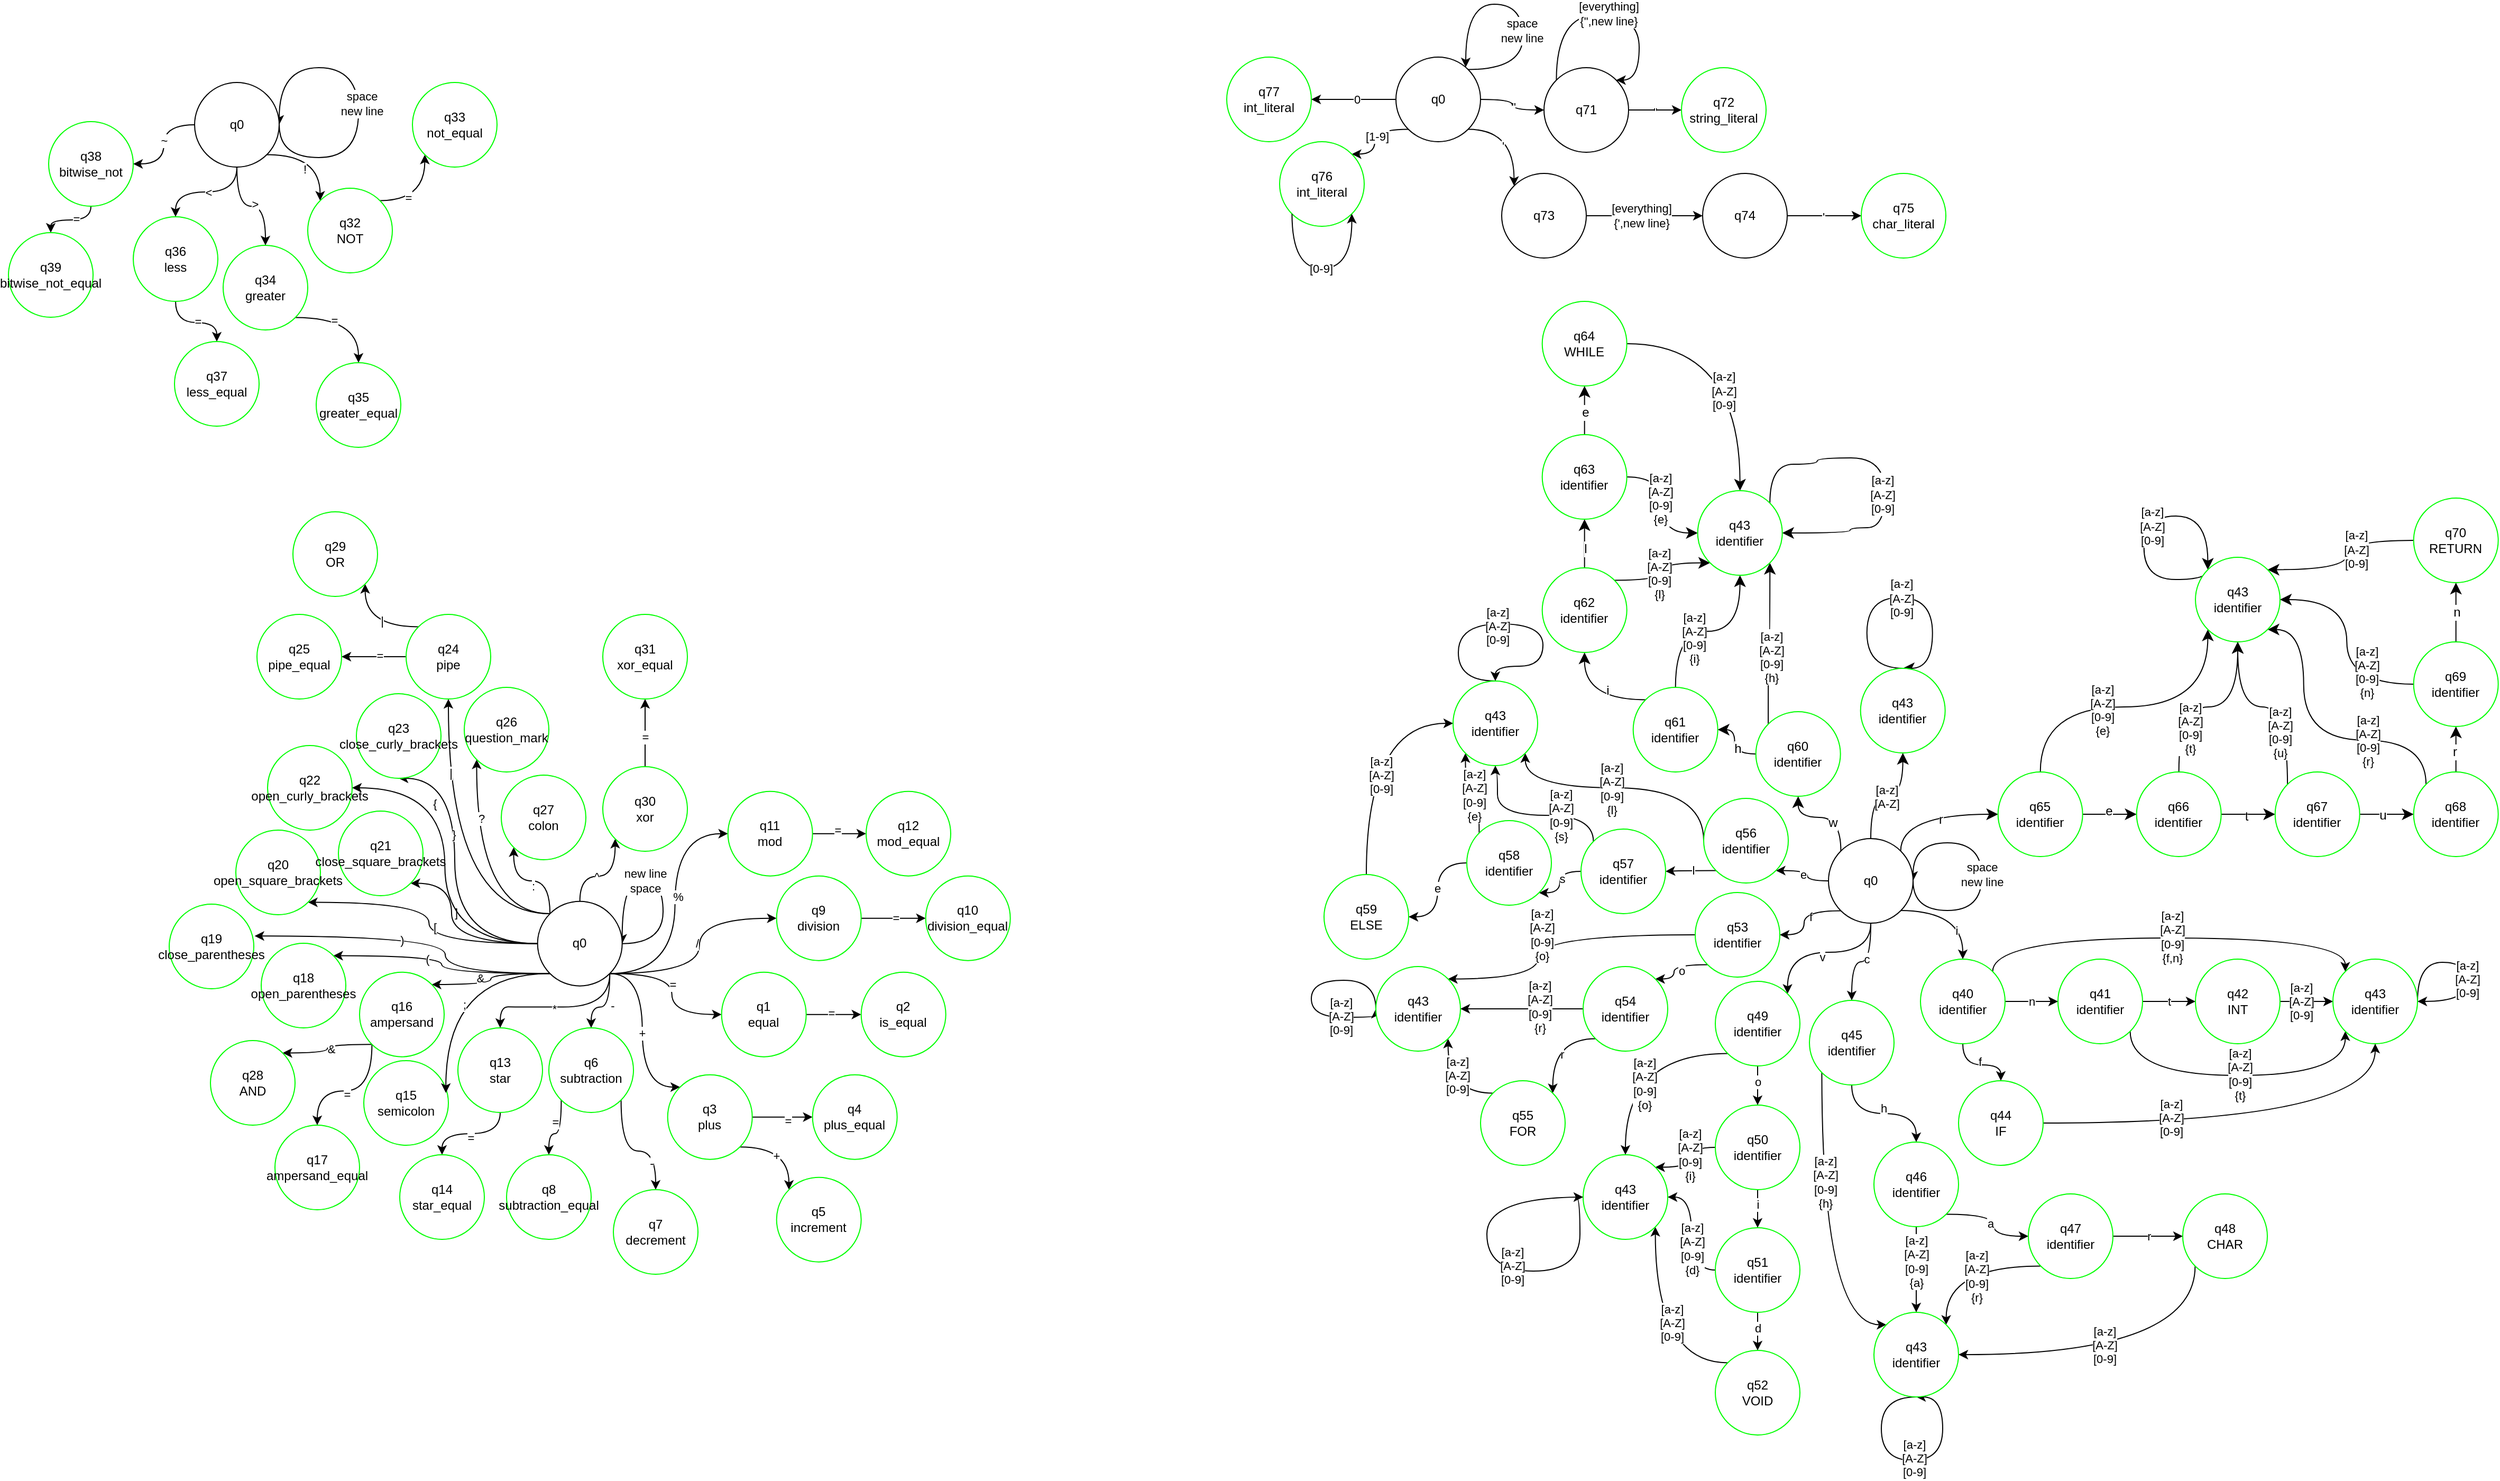<mxfile version="27.1.4">
  <diagram name="‫עמוד-1‬" id="6hhhAjYKerXMJTzdKyfo">
    <mxGraphModel dx="671" dy="1641" grid="1" gridSize="10" guides="1" tooltips="1" connect="1" arrows="1" fold="1" page="1" pageScale="1" pageWidth="827" pageHeight="1169" math="0" shadow="0">
      <root>
        <mxCell id="0" />
        <mxCell id="1" parent="0" />
        <mxCell id="ShSS7NOWxWKPyYZwDJwW-1" style="edgeStyle=orthogonalEdgeStyle;rounded=0;orthogonalLoop=1;jettySize=auto;html=1;exitX=1;exitY=1;exitDx=0;exitDy=0;entryX=0;entryY=0.5;entryDx=0;entryDy=0;curved=1;" parent="1" source="ShSS7NOWxWKPyYZwDJwW-35" target="ShSS7NOWxWKPyYZwDJwW-38" edge="1">
          <mxGeometry relative="1" as="geometry" />
        </mxCell>
        <mxCell id="ShSS7NOWxWKPyYZwDJwW-2" value="=" style="edgeLabel;html=1;align=center;verticalAlign=middle;resizable=0;points=[];" parent="ShSS7NOWxWKPyYZwDJwW-1" vertex="1" connectable="0">
          <mxGeometry x="-0.043" relative="1" as="geometry">
            <mxPoint as="offset" />
          </mxGeometry>
        </mxCell>
        <mxCell id="ShSS7NOWxWKPyYZwDJwW-3" style="edgeStyle=orthogonalEdgeStyle;rounded=0;orthogonalLoop=1;jettySize=auto;html=1;exitX=1;exitY=1;exitDx=0;exitDy=0;entryX=0;entryY=0;entryDx=0;entryDy=0;curved=1;" parent="1" source="ShSS7NOWxWKPyYZwDJwW-35" target="ShSS7NOWxWKPyYZwDJwW-44" edge="1">
          <mxGeometry relative="1" as="geometry">
            <Array as="points">
              <mxPoint x="717.333" y="826.333" />
              <mxPoint x="717.333" y="934.333" />
            </Array>
          </mxGeometry>
        </mxCell>
        <mxCell id="ShSS7NOWxWKPyYZwDJwW-4" value="+" style="edgeLabel;html=1;align=center;verticalAlign=middle;resizable=0;points=[];" parent="ShSS7NOWxWKPyYZwDJwW-3" vertex="1" connectable="0">
          <mxGeometry x="0.002" y="-1" relative="1" as="geometry">
            <mxPoint as="offset" />
          </mxGeometry>
        </mxCell>
        <mxCell id="ShSS7NOWxWKPyYZwDJwW-5" style="edgeStyle=orthogonalEdgeStyle;rounded=0;orthogonalLoop=1;jettySize=auto;html=1;exitX=1;exitY=1;exitDx=0;exitDy=0;entryX=0.5;entryY=0;entryDx=0;entryDy=0;curved=1;" parent="1" source="ShSS7NOWxWKPyYZwDJwW-35" target="ShSS7NOWxWKPyYZwDJwW-51" edge="1">
          <mxGeometry relative="1" as="geometry" />
        </mxCell>
        <mxCell id="ShSS7NOWxWKPyYZwDJwW-6" value="-" style="edgeLabel;html=1;align=center;verticalAlign=middle;resizable=0;points=[];" parent="ShSS7NOWxWKPyYZwDJwW-5" vertex="1" connectable="0">
          <mxGeometry x="-0.112" y="2" relative="1" as="geometry">
            <mxPoint as="offset" />
          </mxGeometry>
        </mxCell>
        <mxCell id="ShSS7NOWxWKPyYZwDJwW-7" style="edgeStyle=orthogonalEdgeStyle;rounded=0;orthogonalLoop=1;jettySize=auto;html=1;exitX=1;exitY=1;exitDx=0;exitDy=0;entryX=0;entryY=0.5;entryDx=0;entryDy=0;curved=1;" parent="1" source="ShSS7NOWxWKPyYZwDJwW-35" target="ShSS7NOWxWKPyYZwDJwW-56" edge="1">
          <mxGeometry relative="1" as="geometry" />
        </mxCell>
        <mxCell id="ShSS7NOWxWKPyYZwDJwW-8" value="/" style="edgeLabel;html=1;align=center;verticalAlign=middle;resizable=0;points=[];" parent="ShSS7NOWxWKPyYZwDJwW-7" vertex="1" connectable="0">
          <mxGeometry x="0.088" y="3" relative="1" as="geometry">
            <mxPoint as="offset" />
          </mxGeometry>
        </mxCell>
        <mxCell id="ShSS7NOWxWKPyYZwDJwW-9" style="edgeStyle=orthogonalEdgeStyle;rounded=0;orthogonalLoop=1;jettySize=auto;html=1;exitX=1;exitY=1;exitDx=0;exitDy=0;entryX=0;entryY=0.5;entryDx=0;entryDy=0;curved=1;" parent="1" source="ShSS7NOWxWKPyYZwDJwW-35" target="ShSS7NOWxWKPyYZwDJwW-60" edge="1">
          <mxGeometry relative="1" as="geometry" />
        </mxCell>
        <mxCell id="ShSS7NOWxWKPyYZwDJwW-10" value="%" style="edgeLabel;html=1;align=center;verticalAlign=middle;resizable=0;points=[];" parent="ShSS7NOWxWKPyYZwDJwW-9" vertex="1" connectable="0">
          <mxGeometry x="0.104" y="-2" relative="1" as="geometry">
            <mxPoint as="offset" />
          </mxGeometry>
        </mxCell>
        <mxCell id="ShSS7NOWxWKPyYZwDJwW-11" style="edgeStyle=orthogonalEdgeStyle;rounded=0;orthogonalLoop=1;jettySize=auto;html=1;exitX=1;exitY=1;exitDx=0;exitDy=0;entryX=0.5;entryY=0;entryDx=0;entryDy=0;curved=1;" parent="1" source="ShSS7NOWxWKPyYZwDJwW-35" target="ShSS7NOWxWKPyYZwDJwW-64" edge="1">
          <mxGeometry relative="1" as="geometry" />
        </mxCell>
        <mxCell id="ShSS7NOWxWKPyYZwDJwW-12" value="*" style="edgeLabel;html=1;align=center;verticalAlign=middle;resizable=0;points=[];" parent="ShSS7NOWxWKPyYZwDJwW-11" vertex="1" connectable="0">
          <mxGeometry x="0.087" y="1" relative="1" as="geometry">
            <mxPoint as="offset" />
          </mxGeometry>
        </mxCell>
        <mxCell id="ShSS7NOWxWKPyYZwDJwW-13" style="edgeStyle=orthogonalEdgeStyle;rounded=0;orthogonalLoop=1;jettySize=auto;html=1;exitX=0;exitY=1;exitDx=0;exitDy=0;entryX=1;entryY=0;entryDx=0;entryDy=0;curved=1;" parent="1" source="ShSS7NOWxWKPyYZwDJwW-35" target="ShSS7NOWxWKPyYZwDJwW-73" edge="1">
          <mxGeometry relative="1" as="geometry" />
        </mxCell>
        <mxCell id="ShSS7NOWxWKPyYZwDJwW-14" value="&amp;amp;" style="edgeLabel;html=1;align=center;verticalAlign=middle;resizable=0;points=[];" parent="ShSS7NOWxWKPyYZwDJwW-13" vertex="1" connectable="0">
          <mxGeometry x="0.252" y="-6" relative="1" as="geometry">
            <mxPoint as="offset" />
          </mxGeometry>
        </mxCell>
        <mxCell id="ShSS7NOWxWKPyYZwDJwW-15" style="edgeStyle=orthogonalEdgeStyle;rounded=0;orthogonalLoop=1;jettySize=auto;html=1;exitX=0;exitY=1;exitDx=0;exitDy=0;entryX=1;entryY=0;entryDx=0;entryDy=0;curved=1;" parent="1" source="ShSS7NOWxWKPyYZwDJwW-35" target="ShSS7NOWxWKPyYZwDJwW-75" edge="1">
          <mxGeometry relative="1" as="geometry" />
        </mxCell>
        <mxCell id="ShSS7NOWxWKPyYZwDJwW-16" value="(" style="edgeLabel;html=1;align=center;verticalAlign=middle;resizable=0;points=[];" parent="ShSS7NOWxWKPyYZwDJwW-15" vertex="1" connectable="0">
          <mxGeometry x="0.199" y="3" relative="1" as="geometry">
            <mxPoint as="offset" />
          </mxGeometry>
        </mxCell>
        <mxCell id="ShSS7NOWxWKPyYZwDJwW-17" style="edgeStyle=orthogonalEdgeStyle;rounded=0;orthogonalLoop=1;jettySize=auto;html=1;exitX=0;exitY=0.5;exitDx=0;exitDy=0;entryX=1;entryY=1;entryDx=0;entryDy=0;curved=1;" parent="1" source="ShSS7NOWxWKPyYZwDJwW-35" target="ShSS7NOWxWKPyYZwDJwW-79" edge="1">
          <mxGeometry relative="1" as="geometry" />
        </mxCell>
        <mxCell id="ShSS7NOWxWKPyYZwDJwW-18" value="[" style="edgeLabel;html=1;align=center;verticalAlign=middle;resizable=0;points=[];" parent="ShSS7NOWxWKPyYZwDJwW-17" vertex="1" connectable="0">
          <mxGeometry x="-0.077" y="-5" relative="1" as="geometry">
            <mxPoint as="offset" />
          </mxGeometry>
        </mxCell>
        <mxCell id="ShSS7NOWxWKPyYZwDJwW-19" style="edgeStyle=orthogonalEdgeStyle;rounded=0;orthogonalLoop=1;jettySize=auto;html=1;exitX=0;exitY=0.5;exitDx=0;exitDy=0;entryX=1;entryY=1;entryDx=0;entryDy=0;curved=1;" parent="1" source="ShSS7NOWxWKPyYZwDJwW-35" target="ShSS7NOWxWKPyYZwDJwW-80" edge="1">
          <mxGeometry relative="1" as="geometry">
            <Array as="points">
              <mxPoint x="537" y="798" />
              <mxPoint x="537" y="741" />
            </Array>
          </mxGeometry>
        </mxCell>
        <mxCell id="ShSS7NOWxWKPyYZwDJwW-20" value="]" style="edgeLabel;html=1;align=center;verticalAlign=middle;resizable=0;points=[];" parent="ShSS7NOWxWKPyYZwDJwW-19" vertex="1" connectable="0">
          <mxGeometry x="0.238" y="-4" relative="1" as="geometry">
            <mxPoint y="-1" as="offset" />
          </mxGeometry>
        </mxCell>
        <mxCell id="ShSS7NOWxWKPyYZwDJwW-21" style="edgeStyle=orthogonalEdgeStyle;rounded=0;orthogonalLoop=1;jettySize=auto;html=1;exitX=0;exitY=0.5;exitDx=0;exitDy=0;entryX=1;entryY=0.5;entryDx=0;entryDy=0;curved=1;" parent="1" source="ShSS7NOWxWKPyYZwDJwW-35" target="ShSS7NOWxWKPyYZwDJwW-81" edge="1">
          <mxGeometry relative="1" as="geometry" />
        </mxCell>
        <mxCell id="ShSS7NOWxWKPyYZwDJwW-22" value="{" style="edgeLabel;html=1;align=center;verticalAlign=middle;resizable=0;points=[];" parent="ShSS7NOWxWKPyYZwDJwW-21" vertex="1" connectable="0">
          <mxGeometry x="0.518" y="15" relative="1" as="geometry">
            <mxPoint as="offset" />
          </mxGeometry>
        </mxCell>
        <mxCell id="ShSS7NOWxWKPyYZwDJwW-23" style="edgeStyle=orthogonalEdgeStyle;rounded=0;orthogonalLoop=1;jettySize=auto;html=1;exitX=0;exitY=0.5;exitDx=0;exitDy=0;entryX=0.5;entryY=1;entryDx=0;entryDy=0;curved=1;" parent="1" source="ShSS7NOWxWKPyYZwDJwW-35" target="ShSS7NOWxWKPyYZwDJwW-82" edge="1">
          <mxGeometry relative="1" as="geometry">
            <Array as="points">
              <mxPoint x="540" y="798" />
              <mxPoint x="540" y="642" />
            </Array>
          </mxGeometry>
        </mxCell>
        <mxCell id="ShSS7NOWxWKPyYZwDJwW-24" value="}" style="edgeLabel;html=1;align=center;verticalAlign=middle;resizable=0;points=[];" parent="ShSS7NOWxWKPyYZwDJwW-23" vertex="1" connectable="0">
          <mxGeometry x="0.272" y="1" relative="1" as="geometry">
            <mxPoint y="1" as="offset" />
          </mxGeometry>
        </mxCell>
        <mxCell id="ShSS7NOWxWKPyYZwDJwW-25" style="edgeStyle=orthogonalEdgeStyle;rounded=0;orthogonalLoop=1;jettySize=auto;html=1;exitX=1;exitY=0.5;exitDx=0;exitDy=0;curved=1;entryX=1;entryY=0.5;entryDx=0;entryDy=0;" parent="1" source="ShSS7NOWxWKPyYZwDJwW-35" target="ShSS7NOWxWKPyYZwDJwW-35" edge="1">
          <mxGeometry relative="1" as="geometry">
            <mxPoint x="716.152" y="737.273" as="targetPoint" />
            <Array as="points">
              <mxPoint x="737" y="798" />
              <mxPoint x="737" y="738" />
              <mxPoint x="698" y="738" />
            </Array>
          </mxGeometry>
        </mxCell>
        <mxCell id="ShSS7NOWxWKPyYZwDJwW-26" value="new line&lt;div&gt;space&lt;/div&gt;" style="edgeLabel;html=1;align=center;verticalAlign=middle;resizable=0;points=[];" parent="ShSS7NOWxWKPyYZwDJwW-25" vertex="1" connectable="0">
          <mxGeometry x="0.174" y="1" relative="1" as="geometry">
            <mxPoint as="offset" />
          </mxGeometry>
        </mxCell>
        <mxCell id="ShSS7NOWxWKPyYZwDJwW-27" style="edgeStyle=orthogonalEdgeStyle;rounded=0;orthogonalLoop=1;jettySize=auto;html=1;exitX=0;exitY=0;exitDx=0;exitDy=0;entryX=0.5;entryY=1;entryDx=0;entryDy=0;curved=1;" parent="1" source="ShSS7NOWxWKPyYZwDJwW-35" target="ShSS7NOWxWKPyYZwDJwW-87" edge="1">
          <mxGeometry relative="1" as="geometry" />
        </mxCell>
        <mxCell id="ShSS7NOWxWKPyYZwDJwW-28" value="|" style="edgeLabel;html=1;align=center;verticalAlign=middle;resizable=0;points=[];" parent="ShSS7NOWxWKPyYZwDJwW-27" vertex="1" connectable="0">
          <mxGeometry x="0.53" y="-2" relative="1" as="geometry">
            <mxPoint as="offset" />
          </mxGeometry>
        </mxCell>
        <mxCell id="ShSS7NOWxWKPyYZwDJwW-29" style="edgeStyle=orthogonalEdgeStyle;rounded=0;orthogonalLoop=1;jettySize=auto;html=1;exitX=0;exitY=0;exitDx=0;exitDy=0;entryX=0;entryY=1;entryDx=0;entryDy=0;curved=1;" parent="1" source="ShSS7NOWxWKPyYZwDJwW-35" target="ShSS7NOWxWKPyYZwDJwW-89" edge="1">
          <mxGeometry relative="1" as="geometry">
            <Array as="points">
              <mxPoint x="561" y="770" />
            </Array>
          </mxGeometry>
        </mxCell>
        <mxCell id="ShSS7NOWxWKPyYZwDJwW-30" value="?" style="edgeLabel;html=1;align=center;verticalAlign=middle;resizable=0;points=[];" parent="ShSS7NOWxWKPyYZwDJwW-29" vertex="1" connectable="0">
          <mxGeometry x="0.49" y="-4" relative="1" as="geometry">
            <mxPoint as="offset" />
          </mxGeometry>
        </mxCell>
        <mxCell id="ShSS7NOWxWKPyYZwDJwW-31" style="edgeStyle=orthogonalEdgeStyle;rounded=0;orthogonalLoop=1;jettySize=auto;html=1;exitX=0;exitY=0;exitDx=0;exitDy=0;entryX=0;entryY=1;entryDx=0;entryDy=0;curved=1;" parent="1" source="ShSS7NOWxWKPyYZwDJwW-35" target="ShSS7NOWxWKPyYZwDJwW-90" edge="1">
          <mxGeometry relative="1" as="geometry">
            <Array as="points">
              <mxPoint x="630" y="739" />
              <mxPoint x="596" y="739" />
            </Array>
          </mxGeometry>
        </mxCell>
        <mxCell id="ShSS7NOWxWKPyYZwDJwW-32" value=":" style="edgeLabel;html=1;align=center;verticalAlign=middle;resizable=0;points=[];" parent="ShSS7NOWxWKPyYZwDJwW-31" vertex="1" connectable="0">
          <mxGeometry x="-0.026" y="5" relative="1" as="geometry">
            <mxPoint as="offset" />
          </mxGeometry>
        </mxCell>
        <mxCell id="ShSS7NOWxWKPyYZwDJwW-33" style="edgeStyle=orthogonalEdgeStyle;rounded=0;orthogonalLoop=1;jettySize=auto;html=1;exitX=0.5;exitY=0;exitDx=0;exitDy=0;entryX=0;entryY=1;entryDx=0;entryDy=0;curved=1;" parent="1" source="ShSS7NOWxWKPyYZwDJwW-35" target="ShSS7NOWxWKPyYZwDJwW-95" edge="1">
          <mxGeometry relative="1" as="geometry" />
        </mxCell>
        <mxCell id="ShSS7NOWxWKPyYZwDJwW-34" value="^" style="edgeLabel;html=1;align=center;verticalAlign=middle;resizable=0;points=[];" parent="ShSS7NOWxWKPyYZwDJwW-33" vertex="1" connectable="0">
          <mxGeometry x="-0.151" relative="1" as="geometry">
            <mxPoint as="offset" />
          </mxGeometry>
        </mxCell>
        <mxCell id="ShSS7NOWxWKPyYZwDJwW-35" value="q0" style="ellipse;whiteSpace=wrap;html=1;aspect=fixed;" parent="1" vertex="1">
          <mxGeometry x="618.333" y="758.333" width="80" height="80" as="geometry" />
        </mxCell>
        <mxCell id="ShSS7NOWxWKPyYZwDJwW-36" style="edgeStyle=orthogonalEdgeStyle;rounded=0;orthogonalLoop=1;jettySize=auto;html=1;exitX=1;exitY=0.5;exitDx=0;exitDy=0;curved=1;" parent="1" source="ShSS7NOWxWKPyYZwDJwW-38" target="ShSS7NOWxWKPyYZwDJwW-39" edge="1">
          <mxGeometry relative="1" as="geometry" />
        </mxCell>
        <mxCell id="ShSS7NOWxWKPyYZwDJwW-37" value="=" style="edgeLabel;html=1;align=center;verticalAlign=middle;resizable=0;points=[];" parent="ShSS7NOWxWKPyYZwDJwW-36" vertex="1" connectable="0">
          <mxGeometry x="-0.101" y="2" relative="1" as="geometry">
            <mxPoint as="offset" />
          </mxGeometry>
        </mxCell>
        <mxCell id="ShSS7NOWxWKPyYZwDJwW-38" value="q1&lt;div&gt;equal&lt;/div&gt;" style="ellipse;whiteSpace=wrap;html=1;aspect=fixed;shadow=0;fillColor=default;fillStyle=auto;gradientColor=none;strokeColor=#00FF00;" parent="1" vertex="1">
          <mxGeometry x="792.333" y="825.333" width="80" height="80" as="geometry" />
        </mxCell>
        <mxCell id="ShSS7NOWxWKPyYZwDJwW-39" value="q2&lt;div&gt;is_equal&lt;/div&gt;" style="ellipse;whiteSpace=wrap;html=1;aspect=fixed;strokeColor=#00FF00;" parent="1" vertex="1">
          <mxGeometry x="924.333" y="825.333" width="80" height="80" as="geometry" />
        </mxCell>
        <mxCell id="ShSS7NOWxWKPyYZwDJwW-40" style="edgeStyle=orthogonalEdgeStyle;rounded=0;orthogonalLoop=1;jettySize=auto;html=1;exitX=1;exitY=0.5;exitDx=0;exitDy=0;entryX=0;entryY=0.5;entryDx=0;entryDy=0;curved=1;" parent="1" source="ShSS7NOWxWKPyYZwDJwW-44" target="ShSS7NOWxWKPyYZwDJwW-45" edge="1">
          <mxGeometry relative="1" as="geometry" />
        </mxCell>
        <mxCell id="ShSS7NOWxWKPyYZwDJwW-41" value="=" style="edgeLabel;html=1;align=center;verticalAlign=middle;resizable=0;points=[];" parent="ShSS7NOWxWKPyYZwDJwW-40" vertex="1" connectable="0">
          <mxGeometry x="0.158" y="-3" relative="1" as="geometry">
            <mxPoint as="offset" />
          </mxGeometry>
        </mxCell>
        <mxCell id="ShSS7NOWxWKPyYZwDJwW-42" style="edgeStyle=orthogonalEdgeStyle;rounded=0;orthogonalLoop=1;jettySize=auto;html=1;exitX=1;exitY=1;exitDx=0;exitDy=0;entryX=0;entryY=0;entryDx=0;entryDy=0;curved=1;" parent="1" source="ShSS7NOWxWKPyYZwDJwW-44" target="ShSS7NOWxWKPyYZwDJwW-46" edge="1">
          <mxGeometry relative="1" as="geometry" />
        </mxCell>
        <mxCell id="ShSS7NOWxWKPyYZwDJwW-43" value="+" style="edgeLabel;html=1;align=center;verticalAlign=middle;resizable=0;points=[];" parent="ShSS7NOWxWKPyYZwDJwW-42" vertex="1" connectable="0">
          <mxGeometry x="-0.2" y="-8" relative="1" as="geometry">
            <mxPoint as="offset" />
          </mxGeometry>
        </mxCell>
        <mxCell id="ShSS7NOWxWKPyYZwDJwW-44" value="q3&lt;div&gt;plus&lt;/div&gt;" style="ellipse;whiteSpace=wrap;html=1;aspect=fixed;strokeColor=#00FF00;" parent="1" vertex="1">
          <mxGeometry x="741.333" y="922.333" width="80" height="80" as="geometry" />
        </mxCell>
        <mxCell id="ShSS7NOWxWKPyYZwDJwW-45" value="q4&lt;div&gt;plus_equal&lt;/div&gt;" style="ellipse;whiteSpace=wrap;html=1;aspect=fixed;strokeColor=#00FF00;" parent="1" vertex="1">
          <mxGeometry x="878.333" y="922.333" width="80" height="80" as="geometry" />
        </mxCell>
        <mxCell id="ShSS7NOWxWKPyYZwDJwW-46" value="q5&lt;div&gt;increment&lt;/div&gt;" style="ellipse;whiteSpace=wrap;html=1;aspect=fixed;strokeColor=#00FF00;" parent="1" vertex="1">
          <mxGeometry x="844.333" y="1019.333" width="80" height="80" as="geometry" />
        </mxCell>
        <mxCell id="ShSS7NOWxWKPyYZwDJwW-47" style="edgeStyle=orthogonalEdgeStyle;rounded=0;orthogonalLoop=1;jettySize=auto;html=1;exitX=1;exitY=1;exitDx=0;exitDy=0;entryX=0.5;entryY=0;entryDx=0;entryDy=0;curved=1;" parent="1" source="ShSS7NOWxWKPyYZwDJwW-51" target="ShSS7NOWxWKPyYZwDJwW-52" edge="1">
          <mxGeometry relative="1" as="geometry" />
        </mxCell>
        <mxCell id="ShSS7NOWxWKPyYZwDJwW-48" value="-" style="edgeLabel;html=1;align=center;verticalAlign=middle;resizable=0;points=[];" parent="ShSS7NOWxWKPyYZwDJwW-47" vertex="1" connectable="0">
          <mxGeometry x="0.307" y="-11" relative="1" as="geometry">
            <mxPoint as="offset" />
          </mxGeometry>
        </mxCell>
        <mxCell id="ShSS7NOWxWKPyYZwDJwW-49" style="edgeStyle=orthogonalEdgeStyle;rounded=0;orthogonalLoop=1;jettySize=auto;html=1;exitX=0;exitY=1;exitDx=0;exitDy=0;entryX=0.5;entryY=0;entryDx=0;entryDy=0;curved=1;" parent="1" source="ShSS7NOWxWKPyYZwDJwW-51" target="ShSS7NOWxWKPyYZwDJwW-53" edge="1">
          <mxGeometry relative="1" as="geometry" />
        </mxCell>
        <mxCell id="ShSS7NOWxWKPyYZwDJwW-50" value="=" style="edgeLabel;html=1;align=center;verticalAlign=middle;resizable=0;points=[];" parent="ShSS7NOWxWKPyYZwDJwW-49" vertex="1" connectable="0">
          <mxGeometry x="-0.35" y="-6" relative="1" as="geometry">
            <mxPoint as="offset" />
          </mxGeometry>
        </mxCell>
        <mxCell id="ShSS7NOWxWKPyYZwDJwW-51" value="q6&lt;div&gt;subtraction&lt;/div&gt;" style="ellipse;whiteSpace=wrap;html=1;aspect=fixed;strokeColor=#00FF00;" parent="1" vertex="1">
          <mxGeometry x="629.003" y="878.003" width="80" height="80" as="geometry" />
        </mxCell>
        <mxCell id="ShSS7NOWxWKPyYZwDJwW-52" value="q7&lt;div&gt;decrement&lt;/div&gt;" style="ellipse;whiteSpace=wrap;html=1;aspect=fixed;strokeColor=#00FF00;" parent="1" vertex="1">
          <mxGeometry x="690.003" y="1031.003" width="80" height="80" as="geometry" />
        </mxCell>
        <mxCell id="ShSS7NOWxWKPyYZwDJwW-53" value="q8&lt;div&gt;subtraction_equal&lt;/div&gt;" style="ellipse;whiteSpace=wrap;html=1;aspect=fixed;strokeColor=#00FF00;" parent="1" vertex="1">
          <mxGeometry x="589.003" y="998.003" width="80" height="80" as="geometry" />
        </mxCell>
        <mxCell id="ShSS7NOWxWKPyYZwDJwW-54" style="edgeStyle=orthogonalEdgeStyle;rounded=0;orthogonalLoop=1;jettySize=auto;html=1;exitX=1;exitY=0.5;exitDx=0;exitDy=0;curved=1;" parent="1" source="ShSS7NOWxWKPyYZwDJwW-56" target="ShSS7NOWxWKPyYZwDJwW-57" edge="1">
          <mxGeometry relative="1" as="geometry" />
        </mxCell>
        <mxCell id="ShSS7NOWxWKPyYZwDJwW-55" value="=" style="edgeLabel;html=1;align=center;verticalAlign=middle;resizable=0;points=[];" parent="ShSS7NOWxWKPyYZwDJwW-54" vertex="1" connectable="0">
          <mxGeometry x="0.044" y="1" relative="1" as="geometry">
            <mxPoint as="offset" />
          </mxGeometry>
        </mxCell>
        <mxCell id="ShSS7NOWxWKPyYZwDJwW-56" value="q9&lt;div&gt;division&lt;/div&gt;" style="ellipse;whiteSpace=wrap;html=1;aspect=fixed;strokeColor=#00FF00;" parent="1" vertex="1">
          <mxGeometry x="844.333" y="734.333" width="80" height="80" as="geometry" />
        </mxCell>
        <mxCell id="ShSS7NOWxWKPyYZwDJwW-57" value="q10&lt;div&gt;division_equal&lt;/div&gt;" style="ellipse;whiteSpace=wrap;html=1;aspect=fixed;strokeColor=#00FF00;" parent="1" vertex="1">
          <mxGeometry x="985.333" y="734.333" width="80" height="80" as="geometry" />
        </mxCell>
        <mxCell id="ShSS7NOWxWKPyYZwDJwW-58" style="edgeStyle=orthogonalEdgeStyle;rounded=0;orthogonalLoop=1;jettySize=auto;html=1;exitX=1;exitY=0.5;exitDx=0;exitDy=0;entryX=0;entryY=0.5;entryDx=0;entryDy=0;curved=1;" parent="1" source="ShSS7NOWxWKPyYZwDJwW-60" target="ShSS7NOWxWKPyYZwDJwW-61" edge="1">
          <mxGeometry relative="1" as="geometry" />
        </mxCell>
        <mxCell id="ShSS7NOWxWKPyYZwDJwW-59" value="=" style="edgeLabel;html=1;align=center;verticalAlign=middle;resizable=0;points=[];" parent="ShSS7NOWxWKPyYZwDJwW-58" vertex="1" connectable="0">
          <mxGeometry x="-0.089" y="4" relative="1" as="geometry">
            <mxPoint as="offset" />
          </mxGeometry>
        </mxCell>
        <mxCell id="ShSS7NOWxWKPyYZwDJwW-60" value="q11&lt;div&gt;mod&lt;/div&gt;" style="ellipse;whiteSpace=wrap;html=1;aspect=fixed;strokeColor=#00FF00;" parent="1" vertex="1">
          <mxGeometry x="798.33" y="654.33" width="80" height="80" as="geometry" />
        </mxCell>
        <mxCell id="ShSS7NOWxWKPyYZwDJwW-61" value="q12&lt;div&gt;mod_equal&lt;/div&gt;" style="ellipse;whiteSpace=wrap;html=1;aspect=fixed;strokeColor=#00FF00;" parent="1" vertex="1">
          <mxGeometry x="929" y="654.33" width="80" height="80" as="geometry" />
        </mxCell>
        <mxCell id="ShSS7NOWxWKPyYZwDJwW-62" style="edgeStyle=orthogonalEdgeStyle;rounded=0;orthogonalLoop=1;jettySize=auto;html=1;exitX=0.5;exitY=1;exitDx=0;exitDy=0;entryX=0.5;entryY=0;entryDx=0;entryDy=0;curved=1;" parent="1" source="ShSS7NOWxWKPyYZwDJwW-64" target="ShSS7NOWxWKPyYZwDJwW-65" edge="1">
          <mxGeometry relative="1" as="geometry" />
        </mxCell>
        <mxCell id="ShSS7NOWxWKPyYZwDJwW-63" value="=" style="edgeLabel;html=1;align=center;verticalAlign=middle;resizable=0;points=[];" parent="ShSS7NOWxWKPyYZwDJwW-62" vertex="1" connectable="0">
          <mxGeometry x="0.008" y="4" relative="1" as="geometry">
            <mxPoint as="offset" />
          </mxGeometry>
        </mxCell>
        <mxCell id="ShSS7NOWxWKPyYZwDJwW-64" value="q13&lt;div&gt;star&lt;/div&gt;" style="ellipse;whiteSpace=wrap;html=1;aspect=fixed;strokeColor=#00FF00;" parent="1" vertex="1">
          <mxGeometry x="543" y="878" width="80" height="80" as="geometry" />
        </mxCell>
        <mxCell id="ShSS7NOWxWKPyYZwDJwW-65" value="q14&lt;div&gt;star_equal&lt;/div&gt;" style="ellipse;whiteSpace=wrap;html=1;aspect=fixed;strokeColor=#00FF00;" parent="1" vertex="1">
          <mxGeometry x="488" y="998" width="80" height="80" as="geometry" />
        </mxCell>
        <mxCell id="ShSS7NOWxWKPyYZwDJwW-66" value="q15&lt;div&gt;semicolon&lt;/div&gt;" style="ellipse;whiteSpace=wrap;html=1;aspect=fixed;strokeColor=#00FF00;" parent="1" vertex="1">
          <mxGeometry x="454" y="909" width="80" height="80" as="geometry" />
        </mxCell>
        <mxCell id="ShSS7NOWxWKPyYZwDJwW-67" style="edgeStyle=orthogonalEdgeStyle;rounded=0;orthogonalLoop=1;jettySize=auto;html=1;exitX=0;exitY=1;exitDx=0;exitDy=0;entryX=0.97;entryY=0.381;entryDx=0;entryDy=0;entryPerimeter=0;curved=1;" parent="1" source="ShSS7NOWxWKPyYZwDJwW-35" target="ShSS7NOWxWKPyYZwDJwW-66" edge="1">
          <mxGeometry relative="1" as="geometry" />
        </mxCell>
        <mxCell id="ShSS7NOWxWKPyYZwDJwW-68" value=";" style="edgeLabel;html=1;align=center;verticalAlign=middle;resizable=0;points=[];" parent="ShSS7NOWxWKPyYZwDJwW-67" vertex="1" connectable="0">
          <mxGeometry x="0.212" y="17" relative="1" as="geometry">
            <mxPoint as="offset" />
          </mxGeometry>
        </mxCell>
        <mxCell id="ShSS7NOWxWKPyYZwDJwW-69" style="edgeStyle=orthogonalEdgeStyle;rounded=0;orthogonalLoop=1;jettySize=auto;html=1;exitX=0;exitY=1;exitDx=0;exitDy=0;entryX=0.5;entryY=0;entryDx=0;entryDy=0;curved=1;" parent="1" source="ShSS7NOWxWKPyYZwDJwW-73" target="ShSS7NOWxWKPyYZwDJwW-74" edge="1">
          <mxGeometry relative="1" as="geometry" />
        </mxCell>
        <mxCell id="ShSS7NOWxWKPyYZwDJwW-70" value="=" style="edgeLabel;html=1;align=center;verticalAlign=middle;resizable=0;points=[];" parent="ShSS7NOWxWKPyYZwDJwW-69" vertex="1" connectable="0">
          <mxGeometry x="0.054" y="3" relative="1" as="geometry">
            <mxPoint as="offset" />
          </mxGeometry>
        </mxCell>
        <mxCell id="ShSS7NOWxWKPyYZwDJwW-71" style="edgeStyle=orthogonalEdgeStyle;rounded=0;orthogonalLoop=1;jettySize=auto;html=1;exitX=0;exitY=1;exitDx=0;exitDy=0;entryX=1;entryY=0;entryDx=0;entryDy=0;curved=1;" parent="1" source="ShSS7NOWxWKPyYZwDJwW-73" target="ShSS7NOWxWKPyYZwDJwW-91" edge="1">
          <mxGeometry relative="1" as="geometry" />
        </mxCell>
        <mxCell id="ShSS7NOWxWKPyYZwDJwW-72" value="&amp;amp;" style="edgeLabel;html=1;align=center;verticalAlign=middle;resizable=0;points=[];" parent="ShSS7NOWxWKPyYZwDJwW-71" vertex="1" connectable="0">
          <mxGeometry x="-0.01" y="3" relative="1" as="geometry">
            <mxPoint as="offset" />
          </mxGeometry>
        </mxCell>
        <mxCell id="ShSS7NOWxWKPyYZwDJwW-73" value="q16&lt;div&gt;ampersand&lt;/div&gt;" style="ellipse;whiteSpace=wrap;html=1;aspect=fixed;strokeColor=#00FF00;" parent="1" vertex="1">
          <mxGeometry x="450" y="825.33" width="80" height="80" as="geometry" />
        </mxCell>
        <mxCell id="ShSS7NOWxWKPyYZwDJwW-74" value="q17&lt;div&gt;ampersand_equal&lt;/div&gt;" style="ellipse;whiteSpace=wrap;html=1;aspect=fixed;strokeColor=#00FF00;" parent="1" vertex="1">
          <mxGeometry x="370" y="970" width="80" height="80" as="geometry" />
        </mxCell>
        <mxCell id="ShSS7NOWxWKPyYZwDJwW-75" value="q18&lt;div&gt;open_parentheses&lt;/div&gt;" style="ellipse;whiteSpace=wrap;html=1;aspect=fixed;strokeColor=#00FF00;" parent="1" vertex="1">
          <mxGeometry x="357" y="798" width="80" height="80" as="geometry" />
        </mxCell>
        <mxCell id="ShSS7NOWxWKPyYZwDJwW-76" value="q19&lt;div&gt;close_parentheses&lt;/div&gt;" style="ellipse;whiteSpace=wrap;html=1;aspect=fixed;strokeColor=#00FF00;" parent="1" vertex="1">
          <mxGeometry x="270" y="761" width="80" height="80" as="geometry" />
        </mxCell>
        <mxCell id="ShSS7NOWxWKPyYZwDJwW-77" style="edgeStyle=orthogonalEdgeStyle;rounded=0;orthogonalLoop=1;jettySize=auto;html=1;exitX=0;exitY=1;exitDx=0;exitDy=0;entryX=1.01;entryY=0.376;entryDx=0;entryDy=0;entryPerimeter=0;curved=1;" parent="1" source="ShSS7NOWxWKPyYZwDJwW-35" target="ShSS7NOWxWKPyYZwDJwW-76" edge="1">
          <mxGeometry relative="1" as="geometry">
            <Array as="points">
              <mxPoint x="531" y="827" />
              <mxPoint x="531" y="791" />
            </Array>
          </mxGeometry>
        </mxCell>
        <mxCell id="ShSS7NOWxWKPyYZwDJwW-78" value=")" style="edgeLabel;html=1;align=center;verticalAlign=middle;resizable=0;points=[];" parent="ShSS7NOWxWKPyYZwDJwW-77" vertex="1" connectable="0">
          <mxGeometry x="0.114" y="4" relative="1" as="geometry">
            <mxPoint as="offset" />
          </mxGeometry>
        </mxCell>
        <mxCell id="ShSS7NOWxWKPyYZwDJwW-79" value="q20&lt;div&gt;open_square_brackets&lt;/div&gt;" style="ellipse;whiteSpace=wrap;html=1;aspect=fixed;strokeColor=#00FF00;" parent="1" vertex="1">
          <mxGeometry x="333" y="691" width="80" height="80" as="geometry" />
        </mxCell>
        <mxCell id="ShSS7NOWxWKPyYZwDJwW-80" value="q21&lt;div&gt;close_square_brackets&lt;/div&gt;" style="ellipse;whiteSpace=wrap;html=1;aspect=fixed;strokeColor=#00FF00;" parent="1" vertex="1">
          <mxGeometry x="430" y="673" width="80" height="80" as="geometry" />
        </mxCell>
        <mxCell id="ShSS7NOWxWKPyYZwDJwW-81" value="q22&lt;div&gt;open_curly_brackets&lt;/div&gt;" style="ellipse;whiteSpace=wrap;html=1;aspect=fixed;strokeColor=#00FF00;" parent="1" vertex="1">
          <mxGeometry x="363" y="611" width="80" height="80" as="geometry" />
        </mxCell>
        <mxCell id="ShSS7NOWxWKPyYZwDJwW-82" value="q23&lt;div&gt;close_curly_brackets&lt;/div&gt;" style="ellipse;whiteSpace=wrap;html=1;aspect=fixed;strokeColor=#00FF00;" parent="1" vertex="1">
          <mxGeometry x="447" y="562" width="80" height="80" as="geometry" />
        </mxCell>
        <mxCell id="ShSS7NOWxWKPyYZwDJwW-83" style="edgeStyle=orthogonalEdgeStyle;rounded=0;orthogonalLoop=1;jettySize=auto;html=1;exitX=0;exitY=0.5;exitDx=0;exitDy=0;entryX=1;entryY=0.5;entryDx=0;entryDy=0;curved=1;" parent="1" source="ShSS7NOWxWKPyYZwDJwW-87" target="ShSS7NOWxWKPyYZwDJwW-88" edge="1">
          <mxGeometry relative="1" as="geometry" />
        </mxCell>
        <mxCell id="ShSS7NOWxWKPyYZwDJwW-84" value="=" style="edgeLabel;html=1;align=center;verticalAlign=middle;resizable=0;points=[];" parent="ShSS7NOWxWKPyYZwDJwW-83" vertex="1" connectable="0">
          <mxGeometry x="-0.157" y="-1" relative="1" as="geometry">
            <mxPoint as="offset" />
          </mxGeometry>
        </mxCell>
        <mxCell id="ShSS7NOWxWKPyYZwDJwW-85" style="edgeStyle=orthogonalEdgeStyle;rounded=0;orthogonalLoop=1;jettySize=auto;html=1;exitX=0;exitY=0;exitDx=0;exitDy=0;entryX=1;entryY=1;entryDx=0;entryDy=0;curved=1;" parent="1" source="ShSS7NOWxWKPyYZwDJwW-87" target="ShSS7NOWxWKPyYZwDJwW-92" edge="1">
          <mxGeometry relative="1" as="geometry" />
        </mxCell>
        <mxCell id="ShSS7NOWxWKPyYZwDJwW-86" value="|" style="edgeLabel;html=1;align=center;verticalAlign=middle;resizable=0;points=[];" parent="ShSS7NOWxWKPyYZwDJwW-85" vertex="1" connectable="0">
          <mxGeometry x="-0.215" y="-6" relative="1" as="geometry">
            <mxPoint x="1" as="offset" />
          </mxGeometry>
        </mxCell>
        <mxCell id="ShSS7NOWxWKPyYZwDJwW-87" value="q24&lt;div&gt;pipe&lt;/div&gt;" style="ellipse;whiteSpace=wrap;html=1;aspect=fixed;strokeColor=#00FF00;" parent="1" vertex="1">
          <mxGeometry x="494" y="487" width="80" height="80" as="geometry" />
        </mxCell>
        <mxCell id="ShSS7NOWxWKPyYZwDJwW-88" value="q25&lt;div&gt;pipe_equal&lt;/div&gt;" style="ellipse;whiteSpace=wrap;html=1;aspect=fixed;strokeColor=#00FF00;" parent="1" vertex="1">
          <mxGeometry x="353" y="487" width="80" height="80" as="geometry" />
        </mxCell>
        <mxCell id="ShSS7NOWxWKPyYZwDJwW-89" value="q26&lt;div&gt;question_mark&lt;/div&gt;" style="ellipse;whiteSpace=wrap;html=1;aspect=fixed;strokeColor=#00FF00;" parent="1" vertex="1">
          <mxGeometry x="549" y="556" width="80" height="80" as="geometry" />
        </mxCell>
        <mxCell id="ShSS7NOWxWKPyYZwDJwW-90" value="q27&lt;div&gt;colon&lt;/div&gt;" style="ellipse;whiteSpace=wrap;html=1;aspect=fixed;strokeColor=#00FF00;" parent="1" vertex="1">
          <mxGeometry x="584" y="639" width="80" height="80" as="geometry" />
        </mxCell>
        <mxCell id="ShSS7NOWxWKPyYZwDJwW-91" value="q28&lt;div&gt;AND&lt;/div&gt;" style="ellipse;whiteSpace=wrap;html=1;aspect=fixed;strokeColor=#00FF00;" parent="1" vertex="1">
          <mxGeometry x="309" y="890" width="80" height="80" as="geometry" />
        </mxCell>
        <mxCell id="ShSS7NOWxWKPyYZwDJwW-92" value="q29&lt;div&gt;OR&lt;/div&gt;" style="ellipse;whiteSpace=wrap;html=1;aspect=fixed;strokeColor=#00FF00;" parent="1" vertex="1">
          <mxGeometry x="387" y="390" width="80" height="80" as="geometry" />
        </mxCell>
        <mxCell id="ShSS7NOWxWKPyYZwDJwW-93" style="edgeStyle=orthogonalEdgeStyle;rounded=0;orthogonalLoop=1;jettySize=auto;html=1;exitX=0.5;exitY=0;exitDx=0;exitDy=0;entryX=0.5;entryY=1;entryDx=0;entryDy=0;" parent="1" source="ShSS7NOWxWKPyYZwDJwW-95" target="ShSS7NOWxWKPyYZwDJwW-96" edge="1">
          <mxGeometry relative="1" as="geometry" />
        </mxCell>
        <mxCell id="ShSS7NOWxWKPyYZwDJwW-94" value="=" style="edgeLabel;html=1;align=center;verticalAlign=middle;resizable=0;points=[];" parent="ShSS7NOWxWKPyYZwDJwW-93" vertex="1" connectable="0">
          <mxGeometry x="-0.118" relative="1" as="geometry">
            <mxPoint as="offset" />
          </mxGeometry>
        </mxCell>
        <mxCell id="ShSS7NOWxWKPyYZwDJwW-95" value="q30&lt;div&gt;xor&lt;/div&gt;" style="ellipse;whiteSpace=wrap;html=1;aspect=fixed;strokeColor=#00FF00;" parent="1" vertex="1">
          <mxGeometry x="680" y="631" width="80" height="80" as="geometry" />
        </mxCell>
        <mxCell id="ShSS7NOWxWKPyYZwDJwW-96" value="q31&lt;div&gt;xor_equal&lt;/div&gt;" style="ellipse;whiteSpace=wrap;html=1;aspect=fixed;strokeColor=#00FF00;" parent="1" vertex="1">
          <mxGeometry x="680" y="487" width="80" height="80" as="geometry" />
        </mxCell>
        <mxCell id="ShSS7NOWxWKPyYZwDJwW-97" style="edgeStyle=orthogonalEdgeStyle;rounded=0;orthogonalLoop=1;jettySize=auto;html=1;exitX=1;exitY=0.5;exitDx=0;exitDy=0;curved=1;entryX=1;entryY=0.5;entryDx=0;entryDy=0;" parent="1" source="ShSS7NOWxWKPyYZwDJwW-107" target="ShSS7NOWxWKPyYZwDJwW-107" edge="1">
          <mxGeometry relative="1" as="geometry">
            <mxPoint x="448" y="-30" as="targetPoint" />
            <Array as="points">
              <mxPoint x="374" y="55" />
              <mxPoint x="449" y="55" />
              <mxPoint x="449" y="-30" />
              <mxPoint x="374" y="-30" />
            </Array>
          </mxGeometry>
        </mxCell>
        <mxCell id="ShSS7NOWxWKPyYZwDJwW-98" value="space&lt;div&gt;new line&lt;/div&gt;" style="edgeLabel;html=1;align=center;verticalAlign=middle;resizable=0;points=[];" parent="ShSS7NOWxWKPyYZwDJwW-97" vertex="1" connectable="0">
          <mxGeometry x="-0.012" y="-3" relative="1" as="geometry">
            <mxPoint y="1" as="offset" />
          </mxGeometry>
        </mxCell>
        <mxCell id="ShSS7NOWxWKPyYZwDJwW-99" style="edgeStyle=orthogonalEdgeStyle;rounded=0;orthogonalLoop=1;jettySize=auto;html=1;exitX=1;exitY=1;exitDx=0;exitDy=0;entryX=0;entryY=0;entryDx=0;entryDy=0;curved=1;" parent="1" source="ShSS7NOWxWKPyYZwDJwW-107" target="ShSS7NOWxWKPyYZwDJwW-110" edge="1">
          <mxGeometry relative="1" as="geometry" />
        </mxCell>
        <mxCell id="ShSS7NOWxWKPyYZwDJwW-100" value="!" style="edgeLabel;html=1;align=center;verticalAlign=middle;resizable=0;points=[];" parent="ShSS7NOWxWKPyYZwDJwW-99" vertex="1" connectable="0">
          <mxGeometry x="-0.257" y="-13" relative="1" as="geometry">
            <mxPoint as="offset" />
          </mxGeometry>
        </mxCell>
        <mxCell id="ShSS7NOWxWKPyYZwDJwW-101" style="edgeStyle=orthogonalEdgeStyle;rounded=0;orthogonalLoop=1;jettySize=auto;html=1;exitX=0.5;exitY=1;exitDx=0;exitDy=0;entryX=0.5;entryY=0;entryDx=0;entryDy=0;curved=1;" parent="1" source="ShSS7NOWxWKPyYZwDJwW-107" target="ShSS7NOWxWKPyYZwDJwW-114" edge="1">
          <mxGeometry relative="1" as="geometry" />
        </mxCell>
        <mxCell id="ShSS7NOWxWKPyYZwDJwW-102" value="&amp;gt;" style="edgeLabel;html=1;align=center;verticalAlign=middle;resizable=0;points=[];" parent="ShSS7NOWxWKPyYZwDJwW-101" vertex="1" connectable="0">
          <mxGeometry x="0.058" y="2" relative="1" as="geometry">
            <mxPoint as="offset" />
          </mxGeometry>
        </mxCell>
        <mxCell id="ShSS7NOWxWKPyYZwDJwW-103" style="edgeStyle=orthogonalEdgeStyle;rounded=0;orthogonalLoop=1;jettySize=auto;html=1;exitX=0.5;exitY=1;exitDx=0;exitDy=0;entryX=0.5;entryY=0;entryDx=0;entryDy=0;curved=1;" parent="1" source="ShSS7NOWxWKPyYZwDJwW-107" target="ShSS7NOWxWKPyYZwDJwW-118" edge="1">
          <mxGeometry relative="1" as="geometry" />
        </mxCell>
        <mxCell id="ShSS7NOWxWKPyYZwDJwW-104" value="&amp;lt;" style="edgeLabel;html=1;align=center;verticalAlign=middle;resizable=0;points=[];" parent="ShSS7NOWxWKPyYZwDJwW-103" vertex="1" connectable="0">
          <mxGeometry x="-0.03" relative="1" as="geometry">
            <mxPoint as="offset" />
          </mxGeometry>
        </mxCell>
        <mxCell id="ShSS7NOWxWKPyYZwDJwW-105" style="edgeStyle=orthogonalEdgeStyle;rounded=0;orthogonalLoop=1;jettySize=auto;html=1;exitX=0;exitY=0.5;exitDx=0;exitDy=0;entryX=1;entryY=0.5;entryDx=0;entryDy=0;elbow=vertical;curved=1;" parent="1" source="ShSS7NOWxWKPyYZwDJwW-107" target="ShSS7NOWxWKPyYZwDJwW-122" edge="1">
          <mxGeometry relative="1" as="geometry" />
        </mxCell>
        <mxCell id="ShSS7NOWxWKPyYZwDJwW-106" value="~" style="edgeLabel;html=1;align=center;verticalAlign=middle;resizable=0;points=[];" parent="ShSS7NOWxWKPyYZwDJwW-105" vertex="1" connectable="0">
          <mxGeometry x="-0.074" relative="1" as="geometry">
            <mxPoint as="offset" />
          </mxGeometry>
        </mxCell>
        <mxCell id="ShSS7NOWxWKPyYZwDJwW-107" value="q0" style="ellipse;whiteSpace=wrap;html=1;aspect=fixed;" parent="1" vertex="1">
          <mxGeometry x="294" y="-16" width="80" height="80" as="geometry" />
        </mxCell>
        <mxCell id="ShSS7NOWxWKPyYZwDJwW-108" style="edgeStyle=orthogonalEdgeStyle;rounded=0;orthogonalLoop=1;jettySize=auto;html=1;exitX=1;exitY=0;exitDx=0;exitDy=0;entryX=0;entryY=1;entryDx=0;entryDy=0;curved=1;" parent="1" source="ShSS7NOWxWKPyYZwDJwW-110" target="ShSS7NOWxWKPyYZwDJwW-111" edge="1">
          <mxGeometry relative="1" as="geometry" />
        </mxCell>
        <mxCell id="ShSS7NOWxWKPyYZwDJwW-109" value="=" style="edgeLabel;html=1;align=center;verticalAlign=middle;resizable=0;points=[];" parent="ShSS7NOWxWKPyYZwDJwW-108" vertex="1" connectable="0">
          <mxGeometry x="-0.383" y="3" relative="1" as="geometry">
            <mxPoint as="offset" />
          </mxGeometry>
        </mxCell>
        <mxCell id="ShSS7NOWxWKPyYZwDJwW-110" value="q32&lt;div&gt;NOT&lt;/div&gt;" style="ellipse;whiteSpace=wrap;html=1;aspect=fixed;strokeColor=#00FF00;" parent="1" vertex="1">
          <mxGeometry x="401" y="84" width="80" height="80" as="geometry" />
        </mxCell>
        <mxCell id="ShSS7NOWxWKPyYZwDJwW-111" value="q33&lt;div&gt;not_equal&lt;/div&gt;" style="ellipse;whiteSpace=wrap;html=1;aspect=fixed;strokeColor=#00FF00;" parent="1" vertex="1">
          <mxGeometry x="500" y="-16" width="80" height="80" as="geometry" />
        </mxCell>
        <mxCell id="ShSS7NOWxWKPyYZwDJwW-112" style="edgeStyle=orthogonalEdgeStyle;rounded=0;orthogonalLoop=1;jettySize=auto;html=1;exitX=1;exitY=1;exitDx=0;exitDy=0;entryX=0.5;entryY=0;entryDx=0;entryDy=0;curved=1;" parent="1" source="ShSS7NOWxWKPyYZwDJwW-114" target="ShSS7NOWxWKPyYZwDJwW-115" edge="1">
          <mxGeometry relative="1" as="geometry" />
        </mxCell>
        <mxCell id="ShSS7NOWxWKPyYZwDJwW-113" value="=" style="edgeLabel;html=1;align=center;verticalAlign=middle;resizable=0;points=[];" parent="ShSS7NOWxWKPyYZwDJwW-112" vertex="1" connectable="0">
          <mxGeometry x="-0.296" y="-2" relative="1" as="geometry">
            <mxPoint as="offset" />
          </mxGeometry>
        </mxCell>
        <mxCell id="ShSS7NOWxWKPyYZwDJwW-114" value="q34&lt;div&gt;greater&lt;/div&gt;" style="ellipse;whiteSpace=wrap;html=1;aspect=fixed;strokeColor=#00FF00;" parent="1" vertex="1">
          <mxGeometry x="321" y="138" width="80" height="80" as="geometry" />
        </mxCell>
        <mxCell id="ShSS7NOWxWKPyYZwDJwW-115" value="q35&lt;div&gt;greater_equal&lt;/div&gt;" style="ellipse;whiteSpace=wrap;html=1;aspect=fixed;strokeColor=#00FF00;" parent="1" vertex="1">
          <mxGeometry x="409" y="249" width="80" height="80" as="geometry" />
        </mxCell>
        <mxCell id="ShSS7NOWxWKPyYZwDJwW-116" style="edgeStyle=orthogonalEdgeStyle;rounded=0;orthogonalLoop=1;jettySize=auto;html=1;exitX=0.5;exitY=1;exitDx=0;exitDy=0;entryX=0.5;entryY=0;entryDx=0;entryDy=0;curved=1;" parent="1" source="ShSS7NOWxWKPyYZwDJwW-118" target="ShSS7NOWxWKPyYZwDJwW-119" edge="1">
          <mxGeometry relative="1" as="geometry" />
        </mxCell>
        <mxCell id="ShSS7NOWxWKPyYZwDJwW-117" value="=" style="edgeLabel;html=1;align=center;verticalAlign=middle;resizable=0;points=[];" parent="ShSS7NOWxWKPyYZwDJwW-116" vertex="1" connectable="0">
          <mxGeometry x="0.048" y="1" relative="1" as="geometry">
            <mxPoint as="offset" />
          </mxGeometry>
        </mxCell>
        <mxCell id="ShSS7NOWxWKPyYZwDJwW-118" value="q36&lt;div&gt;less&lt;/div&gt;" style="ellipse;whiteSpace=wrap;html=1;aspect=fixed;strokeColor=#00FF00;" parent="1" vertex="1">
          <mxGeometry x="236" y="111" width="80" height="80" as="geometry" />
        </mxCell>
        <mxCell id="ShSS7NOWxWKPyYZwDJwW-119" value="q37&lt;div&gt;less_equal&lt;/div&gt;" style="ellipse;whiteSpace=wrap;html=1;aspect=fixed;strokeColor=#00FF00;" parent="1" vertex="1">
          <mxGeometry x="275" y="229" width="80" height="80" as="geometry" />
        </mxCell>
        <mxCell id="ShSS7NOWxWKPyYZwDJwW-120" style="edgeStyle=orthogonalEdgeStyle;rounded=0;orthogonalLoop=1;jettySize=auto;html=1;exitX=0.5;exitY=1;exitDx=0;exitDy=0;entryX=0.5;entryY=0;entryDx=0;entryDy=0;curved=1;" parent="1" source="ShSS7NOWxWKPyYZwDJwW-122" target="ShSS7NOWxWKPyYZwDJwW-123" edge="1">
          <mxGeometry relative="1" as="geometry">
            <Array as="points">
              <mxPoint x="196" y="114" />
              <mxPoint x="158" y="114" />
            </Array>
          </mxGeometry>
        </mxCell>
        <mxCell id="ShSS7NOWxWKPyYZwDJwW-121" value="=" style="edgeLabel;html=1;align=center;verticalAlign=middle;resizable=0;points=[];" parent="ShSS7NOWxWKPyYZwDJwW-120" vertex="1" connectable="0">
          <mxGeometry x="-0.132" y="-1" relative="1" as="geometry">
            <mxPoint as="offset" />
          </mxGeometry>
        </mxCell>
        <mxCell id="ShSS7NOWxWKPyYZwDJwW-122" value="q38&lt;div&gt;bitwise_not&lt;/div&gt;" style="ellipse;whiteSpace=wrap;html=1;aspect=fixed;strokeColor=#00FF00;" parent="1" vertex="1">
          <mxGeometry x="156" y="21" width="80" height="80" as="geometry" />
        </mxCell>
        <mxCell id="ShSS7NOWxWKPyYZwDJwW-123" value="q39&lt;div&gt;bitwise_not_equal&lt;/div&gt;" style="ellipse;whiteSpace=wrap;html=1;aspect=fixed;strokeColor=#00FF00;" parent="1" vertex="1">
          <mxGeometry x="118" y="126" width="80" height="80" as="geometry" />
        </mxCell>
        <mxCell id="ShSS7NOWxWKPyYZwDJwW-124" style="edgeStyle=orthogonalEdgeStyle;rounded=0;orthogonalLoop=1;jettySize=auto;html=1;exitX=1;exitY=0.5;exitDx=0;exitDy=0;curved=1;entryX=1;entryY=0.5;entryDx=0;entryDy=0;" parent="1" source="ShSS7NOWxWKPyYZwDJwW-142" target="ShSS7NOWxWKPyYZwDJwW-142" edge="1">
          <mxGeometry relative="1" as="geometry">
            <mxPoint x="1954" y="733" as="targetPoint" />
            <Array as="points">
              <mxPoint x="1919" y="767" />
              <mxPoint x="1984" y="767" />
              <mxPoint x="1984" y="703" />
              <mxPoint x="1919" y="703" />
            </Array>
          </mxGeometry>
        </mxCell>
        <mxCell id="ShSS7NOWxWKPyYZwDJwW-125" value="space&lt;div&gt;new line&lt;/div&gt;" style="edgeLabel;html=1;align=center;verticalAlign=middle;resizable=0;points=[];" parent="ShSS7NOWxWKPyYZwDJwW-124" vertex="1" connectable="0">
          <mxGeometry x="-0.015" relative="1" as="geometry">
            <mxPoint as="offset" />
          </mxGeometry>
        </mxCell>
        <mxCell id="ShSS7NOWxWKPyYZwDJwW-126" style="edgeStyle=orthogonalEdgeStyle;rounded=0;orthogonalLoop=1;jettySize=auto;html=1;entryX=0.5;entryY=0;entryDx=0;entryDy=0;curved=1;" parent="1" target="ShSS7NOWxWKPyYZwDJwW-149" edge="1">
          <mxGeometry relative="1" as="geometry">
            <mxPoint x="1907" y="767" as="sourcePoint" />
          </mxGeometry>
        </mxCell>
        <mxCell id="ShSS7NOWxWKPyYZwDJwW-127" value="i" style="edgeLabel;html=1;align=center;verticalAlign=middle;resizable=0;points=[];" parent="ShSS7NOWxWKPyYZwDJwW-126" vertex="1" connectable="0">
          <mxGeometry x="0.483" y="-6" relative="1" as="geometry">
            <mxPoint as="offset" />
          </mxGeometry>
        </mxCell>
        <mxCell id="ShSS7NOWxWKPyYZwDJwW-128" style="edgeStyle=orthogonalEdgeStyle;rounded=0;orthogonalLoop=1;jettySize=auto;html=1;exitX=0.5;exitY=1;exitDx=0;exitDy=0;entryX=0.5;entryY=0;entryDx=0;entryDy=0;curved=1;" parent="1" source="ShSS7NOWxWKPyYZwDJwW-142" target="ShSS7NOWxWKPyYZwDJwW-168" edge="1">
          <mxGeometry relative="1" as="geometry" />
        </mxCell>
        <mxCell id="ShSS7NOWxWKPyYZwDJwW-129" value="c" style="edgeLabel;html=1;align=center;verticalAlign=middle;resizable=0;points=[];" parent="ShSS7NOWxWKPyYZwDJwW-128" vertex="1" connectable="0">
          <mxGeometry x="-0.098" y="-3" relative="1" as="geometry">
            <mxPoint as="offset" />
          </mxGeometry>
        </mxCell>
        <mxCell id="ShSS7NOWxWKPyYZwDJwW-130" style="edgeStyle=orthogonalEdgeStyle;rounded=0;orthogonalLoop=1;jettySize=auto;html=1;exitX=0.5;exitY=1;exitDx=0;exitDy=0;entryX=1;entryY=0;entryDx=0;entryDy=0;curved=1;" parent="1" source="ShSS7NOWxWKPyYZwDJwW-142" target="ShSS7NOWxWKPyYZwDJwW-189" edge="1">
          <mxGeometry relative="1" as="geometry" />
        </mxCell>
        <mxCell id="ShSS7NOWxWKPyYZwDJwW-131" value="v" style="edgeLabel;html=1;align=center;verticalAlign=middle;resizable=0;points=[];" parent="ShSS7NOWxWKPyYZwDJwW-130" vertex="1" connectable="0">
          <mxGeometry x="0.02" y="4" relative="1" as="geometry">
            <mxPoint as="offset" />
          </mxGeometry>
        </mxCell>
        <mxCell id="ShSS7NOWxWKPyYZwDJwW-132" style="edgeStyle=orthogonalEdgeStyle;rounded=0;orthogonalLoop=1;jettySize=auto;html=1;exitX=0;exitY=1;exitDx=0;exitDy=0;entryX=1;entryY=0.5;entryDx=0;entryDy=0;curved=1;" parent="1" source="ShSS7NOWxWKPyYZwDJwW-142" target="ShSS7NOWxWKPyYZwDJwW-210" edge="1">
          <mxGeometry relative="1" as="geometry" />
        </mxCell>
        <mxCell id="ShSS7NOWxWKPyYZwDJwW-133" value="f" style="edgeLabel;html=1;align=center;verticalAlign=middle;resizable=0;points=[];" parent="ShSS7NOWxWKPyYZwDJwW-132" vertex="1" connectable="0">
          <mxGeometry x="-0.292" y="5" relative="1" as="geometry">
            <mxPoint as="offset" />
          </mxGeometry>
        </mxCell>
        <mxCell id="ShSS7NOWxWKPyYZwDJwW-134" style="edgeStyle=orthogonalEdgeStyle;rounded=0;orthogonalLoop=1;jettySize=auto;html=1;exitX=0;exitY=0.5;exitDx=0;exitDy=0;entryX=1;entryY=1;entryDx=0;entryDy=0;curved=1;" parent="1" source="ShSS7NOWxWKPyYZwDJwW-142" target="ShSS7NOWxWKPyYZwDJwW-226" edge="1">
          <mxGeometry relative="1" as="geometry" />
        </mxCell>
        <mxCell id="ShSS7NOWxWKPyYZwDJwW-135" value="e" style="edgeLabel;html=1;align=center;verticalAlign=middle;resizable=0;points=[];" parent="ShSS7NOWxWKPyYZwDJwW-134" vertex="1" connectable="0">
          <mxGeometry x="0.14" y="3" relative="1" as="geometry">
            <mxPoint as="offset" />
          </mxGeometry>
        </mxCell>
        <mxCell id="ShSS7NOWxWKPyYZwDJwW-136" style="edgeStyle=orthogonalEdgeStyle;rounded=0;orthogonalLoop=1;jettySize=auto;html=1;exitX=0;exitY=0;exitDx=0;exitDy=0;entryX=0.5;entryY=1;entryDx=0;entryDy=0;fontSize=12;startSize=8;endSize=8;curved=1;" parent="1" source="ShSS7NOWxWKPyYZwDJwW-142" target="ShSS7NOWxWKPyYZwDJwW-247" edge="1">
          <mxGeometry relative="1" as="geometry" />
        </mxCell>
        <mxCell id="ShSS7NOWxWKPyYZwDJwW-137" value="w" style="edgeLabel;html=1;align=center;verticalAlign=middle;resizable=0;points=[];fontSize=12;" parent="ShSS7NOWxWKPyYZwDJwW-136" vertex="1" connectable="0">
          <mxGeometry x="-0.139" y="5" relative="1" as="geometry">
            <mxPoint as="offset" />
          </mxGeometry>
        </mxCell>
        <mxCell id="ShSS7NOWxWKPyYZwDJwW-138" style="edgeStyle=orthogonalEdgeStyle;curved=1;rounded=0;orthogonalLoop=1;jettySize=auto;html=1;exitX=1;exitY=0;exitDx=0;exitDy=0;entryX=0;entryY=0.5;entryDx=0;entryDy=0;fontSize=12;startSize=8;endSize=8;" parent="1" source="ShSS7NOWxWKPyYZwDJwW-142" target="ShSS7NOWxWKPyYZwDJwW-273" edge="1">
          <mxGeometry relative="1" as="geometry">
            <Array as="points">
              <mxPoint x="1907.333" y="676" />
            </Array>
          </mxGeometry>
        </mxCell>
        <mxCell id="ShSS7NOWxWKPyYZwDJwW-139" value="r" style="edgeLabel;html=1;align=center;verticalAlign=middle;resizable=0;points=[];fontSize=12;" parent="ShSS7NOWxWKPyYZwDJwW-138" vertex="1" connectable="0">
          <mxGeometry x="0.143" y="-5" relative="1" as="geometry">
            <mxPoint as="offset" />
          </mxGeometry>
        </mxCell>
        <mxCell id="ShSS7NOWxWKPyYZwDJwW-140" style="edgeStyle=orthogonalEdgeStyle;curved=1;rounded=0;orthogonalLoop=1;jettySize=auto;html=1;exitX=0.5;exitY=0;exitDx=0;exitDy=0;entryX=0.5;entryY=1;entryDx=0;entryDy=0;fontSize=12;startSize=8;endSize=8;" parent="1" source="ShSS7NOWxWKPyYZwDJwW-142" target="ShSS7NOWxWKPyYZwDJwW-302" edge="1">
          <mxGeometry relative="1" as="geometry" />
        </mxCell>
        <mxCell id="ShSS7NOWxWKPyYZwDJwW-141" value="&lt;span style=&quot;font-size: 11px;&quot;&gt;[a-z&lt;/span&gt;&lt;span style=&quot;color: light-dark(rgb(0, 0, 0), rgb(255, 255, 255)); font-size: 11px;&quot;&gt;]&lt;/span&gt;&lt;div style=&quot;font-size: 11px;&quot;&gt;&lt;span style=&quot;color: light-dark(rgb(0, 0, 0), rgb(255, 255, 255));&quot;&gt;[A-Z&lt;/span&gt;&lt;span style=&quot;color: light-dark(rgb(0, 0, 0), rgb(255, 255, 255));&quot;&gt;]&lt;/span&gt;&lt;/div&gt;" style="edgeLabel;html=1;align=center;verticalAlign=middle;resizable=0;points=[];fontSize=12;" parent="ShSS7NOWxWKPyYZwDJwW-140" vertex="1" connectable="0">
          <mxGeometry x="0.008" relative="1" as="geometry">
            <mxPoint x="-1" as="offset" />
          </mxGeometry>
        </mxCell>
        <mxCell id="ShSS7NOWxWKPyYZwDJwW-142" value="q0" style="ellipse;whiteSpace=wrap;html=1;aspect=fixed;" parent="1" vertex="1">
          <mxGeometry x="1839" y="699" width="80" height="80" as="geometry" />
        </mxCell>
        <mxCell id="ShSS7NOWxWKPyYZwDJwW-143" style="edgeStyle=orthogonalEdgeStyle;rounded=0;orthogonalLoop=1;jettySize=auto;html=1;exitX=1;exitY=0.5;exitDx=0;exitDy=0;entryX=0;entryY=0.5;entryDx=0;entryDy=0;curved=1;" parent="1" source="ShSS7NOWxWKPyYZwDJwW-149" target="ShSS7NOWxWKPyYZwDJwW-154" edge="1">
          <mxGeometry relative="1" as="geometry" />
        </mxCell>
        <mxCell id="ShSS7NOWxWKPyYZwDJwW-144" value="n" style="edgeLabel;html=1;align=center;verticalAlign=middle;resizable=0;points=[];" parent="ShSS7NOWxWKPyYZwDJwW-143" vertex="1" connectable="0">
          <mxGeometry x="-0.027" relative="1" as="geometry">
            <mxPoint as="offset" />
          </mxGeometry>
        </mxCell>
        <mxCell id="ShSS7NOWxWKPyYZwDJwW-145" style="edgeStyle=orthogonalEdgeStyle;rounded=0;orthogonalLoop=1;jettySize=auto;html=1;exitX=0.5;exitY=1;exitDx=0;exitDy=0;entryX=0.5;entryY=0;entryDx=0;entryDy=0;curved=1;" parent="1" source="ShSS7NOWxWKPyYZwDJwW-149" target="ShSS7NOWxWKPyYZwDJwW-163" edge="1">
          <mxGeometry relative="1" as="geometry" />
        </mxCell>
        <mxCell id="ShSS7NOWxWKPyYZwDJwW-146" value="f" style="edgeLabel;html=1;align=center;verticalAlign=middle;resizable=0;points=[];" parent="ShSS7NOWxWKPyYZwDJwW-145" vertex="1" connectable="0">
          <mxGeometry x="0.014" y="3" relative="1" as="geometry">
            <mxPoint as="offset" />
          </mxGeometry>
        </mxCell>
        <mxCell id="ShSS7NOWxWKPyYZwDJwW-147" style="edgeStyle=orthogonalEdgeStyle;rounded=0;orthogonalLoop=1;jettySize=auto;html=1;exitX=1;exitY=0;exitDx=0;exitDy=0;entryX=0;entryY=0;entryDx=0;entryDy=0;curved=1;" parent="1" source="ShSS7NOWxWKPyYZwDJwW-149" target="ShSS7NOWxWKPyYZwDJwW-160" edge="1">
          <mxGeometry relative="1" as="geometry">
            <Array as="points">
              <mxPoint x="1994" y="793" />
              <mxPoint x="2328" y="793" />
            </Array>
          </mxGeometry>
        </mxCell>
        <mxCell id="ShSS7NOWxWKPyYZwDJwW-148" value="[a-z&lt;span style=&quot;color: light-dark(rgb(0, 0, 0), rgb(255, 255, 255));&quot;&gt;]&lt;/span&gt;&lt;div&gt;&lt;span style=&quot;color: light-dark(rgb(0, 0, 0), rgb(255, 255, 255));&quot;&gt;[A-Z&lt;/span&gt;&lt;span style=&quot;color: light-dark(rgb(0, 0, 0), rgb(255, 255, 255));&quot;&gt;]&lt;/span&gt;&lt;/div&gt;&lt;div&gt;&lt;span style=&quot;color: light-dark(rgb(0, 0, 0), rgb(255, 255, 255));&quot;&gt;[0-9]&lt;/span&gt;&lt;/div&gt;&lt;div&gt;{f,n}&lt;/div&gt;" style="edgeLabel;html=1;align=center;verticalAlign=middle;resizable=0;points=[];" parent="ShSS7NOWxWKPyYZwDJwW-147" vertex="1" connectable="0">
          <mxGeometry x="0.013" y="1" relative="1" as="geometry">
            <mxPoint as="offset" />
          </mxGeometry>
        </mxCell>
        <mxCell id="ShSS7NOWxWKPyYZwDJwW-149" value="q40&lt;div&gt;identifier&lt;/div&gt;" style="ellipse;whiteSpace=wrap;html=1;aspect=fixed;strokeColor=#00FF00;" parent="1" vertex="1">
          <mxGeometry x="1926" y="813" width="80" height="80" as="geometry" />
        </mxCell>
        <mxCell id="ShSS7NOWxWKPyYZwDJwW-150" style="edgeStyle=orthogonalEdgeStyle;rounded=0;orthogonalLoop=1;jettySize=auto;html=1;exitX=1;exitY=0.5;exitDx=0;exitDy=0;entryX=0;entryY=0.5;entryDx=0;entryDy=0;curved=1;" parent="1" source="ShSS7NOWxWKPyYZwDJwW-154" target="ShSS7NOWxWKPyYZwDJwW-157" edge="1">
          <mxGeometry relative="1" as="geometry" />
        </mxCell>
        <mxCell id="ShSS7NOWxWKPyYZwDJwW-151" value="t" style="edgeLabel;html=1;align=center;verticalAlign=middle;resizable=0;points=[];" parent="ShSS7NOWxWKPyYZwDJwW-150" vertex="1" connectable="0">
          <mxGeometry x="-0.027" relative="1" as="geometry">
            <mxPoint as="offset" />
          </mxGeometry>
        </mxCell>
        <mxCell id="ShSS7NOWxWKPyYZwDJwW-152" style="edgeStyle=orthogonalEdgeStyle;rounded=0;orthogonalLoop=1;jettySize=auto;html=1;exitX=1;exitY=1;exitDx=0;exitDy=0;entryX=0;entryY=1;entryDx=0;entryDy=0;curved=1;" parent="1" source="ShSS7NOWxWKPyYZwDJwW-154" target="ShSS7NOWxWKPyYZwDJwW-160" edge="1">
          <mxGeometry relative="1" as="geometry">
            <Array as="points">
              <mxPoint x="2124" y="923" />
              <mxPoint x="2328" y="923" />
            </Array>
          </mxGeometry>
        </mxCell>
        <mxCell id="ShSS7NOWxWKPyYZwDJwW-153" value="[a-z&lt;span style=&quot;color: light-dark(rgb(0, 0, 0), rgb(255, 255, 255));&quot;&gt;]&lt;/span&gt;&lt;div&gt;&lt;span style=&quot;color: light-dark(rgb(0, 0, 0), rgb(255, 255, 255));&quot;&gt;[A-Z&lt;/span&gt;&lt;span style=&quot;color: light-dark(rgb(0, 0, 0), rgb(255, 255, 255));&quot;&gt;]&lt;/span&gt;&lt;/div&gt;&lt;div&gt;&lt;span style=&quot;color: light-dark(rgb(0, 0, 0), rgb(255, 255, 255));&quot;&gt;[0-9]&lt;/span&gt;&lt;/div&gt;&lt;div&gt;{t}&lt;/div&gt;" style="edgeLabel;html=1;align=center;verticalAlign=middle;resizable=0;points=[];" parent="ShSS7NOWxWKPyYZwDJwW-152" vertex="1" connectable="0">
          <mxGeometry x="0.013" y="1" relative="1" as="geometry">
            <mxPoint as="offset" />
          </mxGeometry>
        </mxCell>
        <mxCell id="ShSS7NOWxWKPyYZwDJwW-154" value="q41&lt;div&gt;identifier&lt;/div&gt;" style="ellipse;whiteSpace=wrap;html=1;aspect=fixed;strokeColor=#00FF00;" parent="1" vertex="1">
          <mxGeometry x="2056" y="813" width="80" height="80" as="geometry" />
        </mxCell>
        <mxCell id="ShSS7NOWxWKPyYZwDJwW-155" style="edgeStyle=orthogonalEdgeStyle;rounded=0;orthogonalLoop=1;jettySize=auto;html=1;exitX=1;exitY=0.5;exitDx=0;exitDy=0;entryX=0;entryY=0.5;entryDx=0;entryDy=0;curved=1;" parent="1" source="ShSS7NOWxWKPyYZwDJwW-157" target="ShSS7NOWxWKPyYZwDJwW-160" edge="1">
          <mxGeometry relative="1" as="geometry" />
        </mxCell>
        <mxCell id="ShSS7NOWxWKPyYZwDJwW-156" value="[a-z&lt;span style=&quot;background-color: light-dark(#ffffff, var(--ge-dark-color, #121212)); color: light-dark(rgb(0, 0, 0), rgb(255, 255, 255));&quot;&gt;]&lt;/span&gt;&lt;div&gt;&lt;span style=&quot;background-color: light-dark(#ffffff, var(--ge-dark-color, #121212)); color: light-dark(rgb(0, 0, 0), rgb(255, 255, 255));&quot;&gt;[A-Z&lt;/span&gt;&lt;span style=&quot;background-color: light-dark(#ffffff, var(--ge-dark-color, #121212)); color: light-dark(rgb(0, 0, 0), rgb(255, 255, 255));&quot;&gt;]&lt;/span&gt;&lt;/div&gt;&lt;div&gt;&lt;span style=&quot;background-color: light-dark(#ffffff, var(--ge-dark-color, #121212)); color: light-dark(rgb(0, 0, 0), rgb(255, 255, 255));&quot;&gt;[0-9]&lt;/span&gt;&lt;/div&gt;" style="edgeLabel;html=1;align=center;verticalAlign=middle;resizable=0;points=[];" parent="ShSS7NOWxWKPyYZwDJwW-155" vertex="1" connectable="0">
          <mxGeometry x="0.08" y="1" relative="1" as="geometry">
            <mxPoint x="-7" y="1" as="offset" />
          </mxGeometry>
        </mxCell>
        <mxCell id="ShSS7NOWxWKPyYZwDJwW-157" value="q42&lt;div&gt;INT&lt;/div&gt;" style="ellipse;whiteSpace=wrap;html=1;aspect=fixed;strokeColor=#00FF00;" parent="1" vertex="1">
          <mxGeometry x="2186" y="813" width="80" height="80" as="geometry" />
        </mxCell>
        <mxCell id="ShSS7NOWxWKPyYZwDJwW-158" style="edgeStyle=orthogonalEdgeStyle;rounded=0;orthogonalLoop=1;jettySize=auto;html=1;exitX=1;exitY=0.5;exitDx=0;exitDy=0;curved=1;" parent="1" source="ShSS7NOWxWKPyYZwDJwW-160" edge="1">
          <mxGeometry relative="1" as="geometry">
            <mxPoint x="2396" y="853" as="targetPoint" />
            <Array as="points">
              <mxPoint x="2396" y="816" />
              <mxPoint x="2443" y="816" />
              <mxPoint x="2443" y="853" />
            </Array>
          </mxGeometry>
        </mxCell>
        <mxCell id="ShSS7NOWxWKPyYZwDJwW-159" value="[a-z&lt;span style=&quot;color: light-dark(rgb(0, 0, 0), rgb(255, 255, 255));&quot;&gt;]&lt;/span&gt;&lt;div&gt;&lt;span style=&quot;color: light-dark(rgb(0, 0, 0), rgb(255, 255, 255));&quot;&gt;[A-Z&lt;/span&gt;&lt;span style=&quot;color: light-dark(rgb(0, 0, 0), rgb(255, 255, 255));&quot;&gt;]&lt;/span&gt;&lt;/div&gt;&lt;div&gt;&lt;span style=&quot;color: light-dark(rgb(0, 0, 0), rgb(255, 255, 255));&quot;&gt;[0-9]&lt;/span&gt;&lt;/div&gt;" style="edgeLabel;html=1;align=center;verticalAlign=middle;resizable=0;points=[];" parent="ShSS7NOWxWKPyYZwDJwW-158" vertex="1" connectable="0">
          <mxGeometry x="0.186" relative="1" as="geometry">
            <mxPoint as="offset" />
          </mxGeometry>
        </mxCell>
        <mxCell id="ShSS7NOWxWKPyYZwDJwW-160" value="q43&lt;div&gt;identifier&lt;/div&gt;" style="ellipse;whiteSpace=wrap;html=1;aspect=fixed;strokeColor=#00FF00;" parent="1" vertex="1">
          <mxGeometry x="2316" y="813" width="80" height="80" as="geometry" />
        </mxCell>
        <mxCell id="ShSS7NOWxWKPyYZwDJwW-161" style="edgeStyle=orthogonalEdgeStyle;rounded=0;orthogonalLoop=1;jettySize=auto;html=1;exitX=1;exitY=0.5;exitDx=0;exitDy=0;entryX=0.5;entryY=1;entryDx=0;entryDy=0;curved=1;" parent="1" source="ShSS7NOWxWKPyYZwDJwW-163" target="ShSS7NOWxWKPyYZwDJwW-160" edge="1">
          <mxGeometry relative="1" as="geometry" />
        </mxCell>
        <mxCell id="ShSS7NOWxWKPyYZwDJwW-162" value="[a-z&lt;span style=&quot;color: light-dark(rgb(0, 0, 0), rgb(255, 255, 255));&quot;&gt;]&lt;/span&gt;&lt;div&gt;&lt;span style=&quot;color: light-dark(rgb(0, 0, 0), rgb(255, 255, 255));&quot;&gt;[A-Z&lt;/span&gt;&lt;span style=&quot;color: light-dark(rgb(0, 0, 0), rgb(255, 255, 255));&quot;&gt;]&lt;/span&gt;&lt;/div&gt;&lt;div&gt;&lt;span style=&quot;color: light-dark(rgb(0, 0, 0), rgb(255, 255, 255));&quot;&gt;[0-9]&lt;/span&gt;&lt;/div&gt;" style="edgeLabel;html=1;align=center;verticalAlign=middle;resizable=0;points=[];" parent="ShSS7NOWxWKPyYZwDJwW-161" vertex="1" connectable="0">
          <mxGeometry x="-0.381" y="5" relative="1" as="geometry">
            <mxPoint as="offset" />
          </mxGeometry>
        </mxCell>
        <mxCell id="ShSS7NOWxWKPyYZwDJwW-163" value="q44&lt;div&gt;IF&lt;/div&gt;" style="ellipse;whiteSpace=wrap;html=1;aspect=fixed;strokeColor=#00FF00;" parent="1" vertex="1">
          <mxGeometry x="1962" y="928" width="80" height="80" as="geometry" />
        </mxCell>
        <mxCell id="ShSS7NOWxWKPyYZwDJwW-164" style="edgeStyle=orthogonalEdgeStyle;rounded=0;orthogonalLoop=1;jettySize=auto;html=1;exitX=0.5;exitY=1;exitDx=0;exitDy=0;entryX=0.5;entryY=0;entryDx=0;entryDy=0;curved=1;" parent="1" source="ShSS7NOWxWKPyYZwDJwW-168" target="ShSS7NOWxWKPyYZwDJwW-173" edge="1">
          <mxGeometry relative="1" as="geometry" />
        </mxCell>
        <mxCell id="ShSS7NOWxWKPyYZwDJwW-165" value="h" style="edgeLabel;html=1;align=center;verticalAlign=middle;resizable=0;points=[];" parent="ShSS7NOWxWKPyYZwDJwW-164" vertex="1" connectable="0">
          <mxGeometry x="0.001" y="5" relative="1" as="geometry">
            <mxPoint x="-1" as="offset" />
          </mxGeometry>
        </mxCell>
        <mxCell id="ShSS7NOWxWKPyYZwDJwW-166" style="edgeStyle=orthogonalEdgeStyle;rounded=0;orthogonalLoop=1;jettySize=auto;html=1;exitX=0;exitY=1;exitDx=0;exitDy=0;entryX=0;entryY=0;entryDx=0;entryDy=0;curved=1;" parent="1" source="ShSS7NOWxWKPyYZwDJwW-168" target="ShSS7NOWxWKPyYZwDJwW-184" edge="1">
          <mxGeometry relative="1" as="geometry">
            <Array as="points">
              <mxPoint x="1833" y="1159" />
            </Array>
          </mxGeometry>
        </mxCell>
        <mxCell id="ShSS7NOWxWKPyYZwDJwW-167" value="[a-z&lt;span style=&quot;color: light-dark(rgb(0, 0, 0), rgb(255, 255, 255));&quot;&gt;]&lt;/span&gt;&lt;div&gt;&lt;span style=&quot;color: light-dark(rgb(0, 0, 0), rgb(255, 255, 255));&quot;&gt;[A-Z&lt;/span&gt;&lt;span style=&quot;color: light-dark(rgb(0, 0, 0), rgb(255, 255, 255));&quot;&gt;]&lt;/span&gt;&lt;/div&gt;&lt;div&gt;&lt;span style=&quot;color: light-dark(rgb(0, 0, 0), rgb(255, 255, 255));&quot;&gt;[0-9]&lt;/span&gt;&lt;/div&gt;&lt;div&gt;{h}&lt;/div&gt;" style="edgeLabel;html=1;align=center;verticalAlign=middle;resizable=0;points=[];" parent="ShSS7NOWxWKPyYZwDJwW-166" vertex="1" connectable="0">
          <mxGeometry x="-0.311" y="3" relative="1" as="geometry">
            <mxPoint as="offset" />
          </mxGeometry>
        </mxCell>
        <mxCell id="ShSS7NOWxWKPyYZwDJwW-168" value="q45&lt;div&gt;identifier&lt;/div&gt;" style="ellipse;whiteSpace=wrap;html=1;aspect=fixed;strokeColor=#00FF00;" parent="1" vertex="1">
          <mxGeometry x="1821" y="852" width="80" height="80" as="geometry" />
        </mxCell>
        <mxCell id="ShSS7NOWxWKPyYZwDJwW-169" style="rounded=0;orthogonalLoop=1;jettySize=auto;html=1;exitX=1;exitY=1;exitDx=0;exitDy=0;entryX=0;entryY=0.5;entryDx=0;entryDy=0;edgeStyle=orthogonalEdgeStyle;curved=1;" parent="1" source="ShSS7NOWxWKPyYZwDJwW-173" target="ShSS7NOWxWKPyYZwDJwW-178" edge="1">
          <mxGeometry relative="1" as="geometry" />
        </mxCell>
        <mxCell id="ShSS7NOWxWKPyYZwDJwW-170" value="a" style="edgeLabel;html=1;align=center;verticalAlign=middle;resizable=0;points=[];" parent="ShSS7NOWxWKPyYZwDJwW-169" vertex="1" connectable="0">
          <mxGeometry x="0.067" y="-3" relative="1" as="geometry">
            <mxPoint y="1" as="offset" />
          </mxGeometry>
        </mxCell>
        <mxCell id="ShSS7NOWxWKPyYZwDJwW-171" style="edgeStyle=orthogonalEdgeStyle;rounded=0;orthogonalLoop=1;jettySize=auto;html=1;exitX=0.5;exitY=1;exitDx=0;exitDy=0;entryX=0.5;entryY=0;entryDx=0;entryDy=0;curved=1;" parent="1" source="ShSS7NOWxWKPyYZwDJwW-173" target="ShSS7NOWxWKPyYZwDJwW-184" edge="1">
          <mxGeometry relative="1" as="geometry" />
        </mxCell>
        <mxCell id="ShSS7NOWxWKPyYZwDJwW-172" value="[a-z&lt;span style=&quot;color: light-dark(rgb(0, 0, 0), rgb(255, 255, 255));&quot;&gt;]&lt;/span&gt;&lt;div&gt;&lt;span style=&quot;color: light-dark(rgb(0, 0, 0), rgb(255, 255, 255));&quot;&gt;[A-Z&lt;/span&gt;&lt;span style=&quot;color: light-dark(rgb(0, 0, 0), rgb(255, 255, 255));&quot;&gt;]&lt;/span&gt;&lt;/div&gt;&lt;div&gt;&lt;span style=&quot;color: light-dark(rgb(0, 0, 0), rgb(255, 255, 255));&quot;&gt;[0-9]&lt;/span&gt;&lt;/div&gt;&lt;div&gt;{a}&lt;/div&gt;" style="edgeLabel;html=1;align=center;verticalAlign=middle;resizable=0;points=[];" parent="ShSS7NOWxWKPyYZwDJwW-171" vertex="1" connectable="0">
          <mxGeometry x="-0.184" relative="1" as="geometry">
            <mxPoint as="offset" />
          </mxGeometry>
        </mxCell>
        <mxCell id="ShSS7NOWxWKPyYZwDJwW-173" value="q46&lt;div&gt;identifier&lt;/div&gt;" style="ellipse;whiteSpace=wrap;html=1;aspect=fixed;strokeColor=#00FF00;" parent="1" vertex="1">
          <mxGeometry x="1882" y="986" width="80" height="80" as="geometry" />
        </mxCell>
        <mxCell id="ShSS7NOWxWKPyYZwDJwW-174" style="edgeStyle=orthogonalEdgeStyle;rounded=0;orthogonalLoop=1;jettySize=auto;html=1;exitX=1;exitY=0.5;exitDx=0;exitDy=0;entryX=0;entryY=0.5;entryDx=0;entryDy=0;curved=1;" parent="1" source="ShSS7NOWxWKPyYZwDJwW-178" target="ShSS7NOWxWKPyYZwDJwW-181" edge="1">
          <mxGeometry relative="1" as="geometry" />
        </mxCell>
        <mxCell id="ShSS7NOWxWKPyYZwDJwW-175" value="r" style="edgeLabel;html=1;align=center;verticalAlign=middle;resizable=0;points=[];" parent="ShSS7NOWxWKPyYZwDJwW-174" vertex="1" connectable="0">
          <mxGeometry x="0.017" relative="1" as="geometry">
            <mxPoint as="offset" />
          </mxGeometry>
        </mxCell>
        <mxCell id="ShSS7NOWxWKPyYZwDJwW-176" style="edgeStyle=orthogonalEdgeStyle;rounded=0;orthogonalLoop=1;jettySize=auto;html=1;exitX=0;exitY=1;exitDx=0;exitDy=0;entryX=1;entryY=0;entryDx=0;entryDy=0;curved=1;" parent="1" source="ShSS7NOWxWKPyYZwDJwW-178" target="ShSS7NOWxWKPyYZwDJwW-184" edge="1">
          <mxGeometry relative="1" as="geometry" />
        </mxCell>
        <mxCell id="ShSS7NOWxWKPyYZwDJwW-177" value="[a-z&lt;span style=&quot;color: light-dark(rgb(0, 0, 0), rgb(255, 255, 255));&quot;&gt;]&lt;/span&gt;&lt;div&gt;&lt;span style=&quot;color: light-dark(rgb(0, 0, 0), rgb(255, 255, 255));&quot;&gt;[A-Z&lt;/span&gt;&lt;span style=&quot;color: light-dark(rgb(0, 0, 0), rgb(255, 255, 255));&quot;&gt;]&lt;/span&gt;&lt;/div&gt;&lt;div&gt;&lt;span style=&quot;color: light-dark(rgb(0, 0, 0), rgb(255, 255, 255));&quot;&gt;[0-9]&lt;/span&gt;&lt;/div&gt;&lt;div&gt;{r}&lt;/div&gt;" style="edgeLabel;html=1;align=center;verticalAlign=middle;resizable=0;points=[];" parent="ShSS7NOWxWKPyYZwDJwW-176" vertex="1" connectable="0">
          <mxGeometry x="-0.156" y="9" relative="1" as="geometry">
            <mxPoint as="offset" />
          </mxGeometry>
        </mxCell>
        <mxCell id="ShSS7NOWxWKPyYZwDJwW-178" value="q47&lt;div&gt;identifier&lt;/div&gt;" style="ellipse;whiteSpace=wrap;html=1;aspect=fixed;strokeColor=#00FF00;" parent="1" vertex="1">
          <mxGeometry x="2028" y="1035" width="80" height="80" as="geometry" />
        </mxCell>
        <mxCell id="ShSS7NOWxWKPyYZwDJwW-179" style="edgeStyle=orthogonalEdgeStyle;rounded=0;orthogonalLoop=1;jettySize=auto;html=1;exitX=0;exitY=1;exitDx=0;exitDy=0;entryX=1;entryY=0.5;entryDx=0;entryDy=0;curved=1;" parent="1" source="ShSS7NOWxWKPyYZwDJwW-181" target="ShSS7NOWxWKPyYZwDJwW-184" edge="1">
          <mxGeometry relative="1" as="geometry">
            <Array as="points">
              <mxPoint x="2186" y="1187" />
            </Array>
          </mxGeometry>
        </mxCell>
        <mxCell id="ShSS7NOWxWKPyYZwDJwW-180" value="[a-z&lt;span style=&quot;color: light-dark(rgb(0, 0, 0), rgb(255, 255, 255));&quot;&gt;]&lt;/span&gt;&lt;div&gt;&lt;span style=&quot;color: light-dark(rgb(0, 0, 0), rgb(255, 255, 255));&quot;&gt;[A-Z&lt;/span&gt;&lt;span style=&quot;color: light-dark(rgb(0, 0, 0), rgb(255, 255, 255));&quot;&gt;]&lt;/span&gt;&lt;/div&gt;&lt;div&gt;&lt;span style=&quot;color: light-dark(rgb(0, 0, 0), rgb(255, 255, 255));&quot;&gt;[0-9]&lt;/span&gt;&lt;/div&gt;" style="edgeLabel;html=1;align=center;verticalAlign=middle;resizable=0;points=[];" parent="ShSS7NOWxWKPyYZwDJwW-179" vertex="1" connectable="0">
          <mxGeometry x="0.106" y="-9" relative="1" as="geometry">
            <mxPoint as="offset" />
          </mxGeometry>
        </mxCell>
        <mxCell id="ShSS7NOWxWKPyYZwDJwW-181" value="q48&lt;div&gt;CHAR&lt;/div&gt;" style="ellipse;whiteSpace=wrap;html=1;aspect=fixed;strokeColor=#00FF00;" parent="1" vertex="1">
          <mxGeometry x="2174" y="1035" width="80" height="80" as="geometry" />
        </mxCell>
        <mxCell id="ShSS7NOWxWKPyYZwDJwW-182" style="edgeStyle=orthogonalEdgeStyle;rounded=0;orthogonalLoop=1;jettySize=auto;html=1;exitX=0.5;exitY=1;exitDx=0;exitDy=0;curved=1;entryX=0.5;entryY=1;entryDx=0;entryDy=0;" parent="1" source="ShSS7NOWxWKPyYZwDJwW-184" target="ShSS7NOWxWKPyYZwDJwW-184" edge="1">
          <mxGeometry relative="1" as="geometry">
            <mxPoint x="1940" y="1278" as="targetPoint" />
            <Array as="points">
              <mxPoint x="1889" y="1227" />
              <mxPoint x="1889" y="1287" />
              <mxPoint x="1947" y="1287" />
              <mxPoint x="1947" y="1227" />
            </Array>
          </mxGeometry>
        </mxCell>
        <mxCell id="ShSS7NOWxWKPyYZwDJwW-183" value="[a-z&lt;span style=&quot;color: light-dark(rgb(0, 0, 0), rgb(255, 255, 255));&quot;&gt;]&lt;/span&gt;&lt;div&gt;&lt;span style=&quot;color: light-dark(rgb(0, 0, 0), rgb(255, 255, 255));&quot;&gt;[A-Z&lt;/span&gt;&lt;span style=&quot;color: light-dark(rgb(0, 0, 0), rgb(255, 255, 255));&quot;&gt;]&lt;/span&gt;&lt;/div&gt;&lt;div&gt;&lt;span style=&quot;color: light-dark(rgb(0, 0, 0), rgb(255, 255, 255));&quot;&gt;[0-9]&lt;/span&gt;&lt;/div&gt;" style="edgeLabel;html=1;align=center;verticalAlign=middle;resizable=0;points=[];" parent="ShSS7NOWxWKPyYZwDJwW-182" vertex="1" connectable="0">
          <mxGeometry x="0.046" y="2" relative="1" as="geometry">
            <mxPoint as="offset" />
          </mxGeometry>
        </mxCell>
        <mxCell id="ShSS7NOWxWKPyYZwDJwW-184" value="q43&lt;div&gt;identifier&lt;/div&gt;" style="ellipse;whiteSpace=wrap;html=1;aspect=fixed;strokeColor=#00FF00;" parent="1" vertex="1">
          <mxGeometry x="1882" y="1147" width="80" height="80" as="geometry" />
        </mxCell>
        <mxCell id="ShSS7NOWxWKPyYZwDJwW-185" style="edgeStyle=orthogonalEdgeStyle;rounded=0;orthogonalLoop=1;jettySize=auto;html=1;exitX=0.5;exitY=1;exitDx=0;exitDy=0;entryX=0.5;entryY=0;entryDx=0;entryDy=0;curved=1;" parent="1" source="ShSS7NOWxWKPyYZwDJwW-189" target="ShSS7NOWxWKPyYZwDJwW-194" edge="1">
          <mxGeometry relative="1" as="geometry" />
        </mxCell>
        <mxCell id="ShSS7NOWxWKPyYZwDJwW-186" value="o" style="edgeLabel;html=1;align=center;verticalAlign=middle;resizable=0;points=[];" parent="ShSS7NOWxWKPyYZwDJwW-185" vertex="1" connectable="0">
          <mxGeometry x="-0.207" relative="1" as="geometry">
            <mxPoint as="offset" />
          </mxGeometry>
        </mxCell>
        <mxCell id="ShSS7NOWxWKPyYZwDJwW-187" style="edgeStyle=orthogonalEdgeStyle;rounded=0;orthogonalLoop=1;jettySize=auto;html=1;exitX=0;exitY=1;exitDx=0;exitDy=0;entryX=0.5;entryY=0;entryDx=0;entryDy=0;curved=1;" parent="1" source="ShSS7NOWxWKPyYZwDJwW-189" target="ShSS7NOWxWKPyYZwDJwW-205" edge="1">
          <mxGeometry relative="1" as="geometry" />
        </mxCell>
        <mxCell id="ShSS7NOWxWKPyYZwDJwW-188" value="[a-z&lt;span style=&quot;color: light-dark(rgb(0, 0, 0), rgb(255, 255, 255));&quot;&gt;]&lt;/span&gt;&lt;div&gt;&lt;span style=&quot;color: light-dark(rgb(0, 0, 0), rgb(255, 255, 255));&quot;&gt;[A-Z&lt;/span&gt;&lt;span style=&quot;color: light-dark(rgb(0, 0, 0), rgb(255, 255, 255));&quot;&gt;]&lt;/span&gt;&lt;/div&gt;&lt;div&gt;&lt;span style=&quot;color: light-dark(rgb(0, 0, 0), rgb(255, 255, 255));&quot;&gt;[0-9]&lt;/span&gt;&lt;/div&gt;&lt;div&gt;{o}&lt;/div&gt;" style="edgeLabel;html=1;align=center;verticalAlign=middle;resizable=0;points=[];" parent="ShSS7NOWxWKPyYZwDJwW-187" vertex="1" connectable="0">
          <mxGeometry x="0.287" y="19" relative="1" as="geometry">
            <mxPoint x="-1" y="1" as="offset" />
          </mxGeometry>
        </mxCell>
        <mxCell id="ShSS7NOWxWKPyYZwDJwW-189" value="q49&lt;div&gt;identifier&lt;/div&gt;" style="ellipse;whiteSpace=wrap;html=1;aspect=fixed;strokeColor=#00FF00;" parent="1" vertex="1">
          <mxGeometry x="1732" y="834" width="80" height="80" as="geometry" />
        </mxCell>
        <mxCell id="ShSS7NOWxWKPyYZwDJwW-190" style="edgeStyle=orthogonalEdgeStyle;rounded=0;orthogonalLoop=1;jettySize=auto;html=1;exitX=0.5;exitY=1;exitDx=0;exitDy=0;entryX=0.5;entryY=0;entryDx=0;entryDy=0;curved=1;" parent="1" source="ShSS7NOWxWKPyYZwDJwW-194" target="ShSS7NOWxWKPyYZwDJwW-199" edge="1">
          <mxGeometry relative="1" as="geometry" />
        </mxCell>
        <mxCell id="ShSS7NOWxWKPyYZwDJwW-191" value="i" style="edgeLabel;html=1;align=center;verticalAlign=middle;resizable=0;points=[];" parent="ShSS7NOWxWKPyYZwDJwW-190" vertex="1" connectable="0">
          <mxGeometry x="-0.241" relative="1" as="geometry">
            <mxPoint as="offset" />
          </mxGeometry>
        </mxCell>
        <mxCell id="ShSS7NOWxWKPyYZwDJwW-192" style="edgeStyle=orthogonalEdgeStyle;rounded=0;orthogonalLoop=1;jettySize=auto;html=1;exitX=0;exitY=0.5;exitDx=0;exitDy=0;entryX=1;entryY=0;entryDx=0;entryDy=0;curved=1;" parent="1" source="ShSS7NOWxWKPyYZwDJwW-194" target="ShSS7NOWxWKPyYZwDJwW-205" edge="1">
          <mxGeometry relative="1" as="geometry" />
        </mxCell>
        <mxCell id="ShSS7NOWxWKPyYZwDJwW-193" value="[a-z&lt;span style=&quot;color: light-dark(rgb(0, 0, 0), rgb(255, 255, 255));&quot;&gt;]&lt;/span&gt;&lt;div&gt;&lt;span style=&quot;color: light-dark(rgb(0, 0, 0), rgb(255, 255, 255));&quot;&gt;[A-Z&lt;/span&gt;&lt;span style=&quot;color: light-dark(rgb(0, 0, 0), rgb(255, 255, 255));&quot;&gt;]&lt;/span&gt;&lt;/div&gt;&lt;div&gt;&lt;span style=&quot;color: light-dark(rgb(0, 0, 0), rgb(255, 255, 255));&quot;&gt;[0-9]&lt;/span&gt;&lt;/div&gt;&lt;div&gt;{i}&lt;/div&gt;" style="edgeLabel;html=1;align=center;verticalAlign=middle;resizable=0;points=[];" parent="ShSS7NOWxWKPyYZwDJwW-192" vertex="1" connectable="0">
          <mxGeometry x="-0.201" y="-2" relative="1" as="geometry">
            <mxPoint y="-1" as="offset" />
          </mxGeometry>
        </mxCell>
        <mxCell id="ShSS7NOWxWKPyYZwDJwW-194" value="q50&lt;div&gt;identifier&lt;/div&gt;" style="ellipse;whiteSpace=wrap;html=1;aspect=fixed;strokeColor=#00FF00;" parent="1" vertex="1">
          <mxGeometry x="1732" y="951" width="80" height="80" as="geometry" />
        </mxCell>
        <mxCell id="ShSS7NOWxWKPyYZwDJwW-195" style="edgeStyle=orthogonalEdgeStyle;rounded=0;orthogonalLoop=1;jettySize=auto;html=1;exitX=0.5;exitY=1;exitDx=0;exitDy=0;entryX=0.5;entryY=0;entryDx=0;entryDy=0;curved=1;" parent="1" source="ShSS7NOWxWKPyYZwDJwW-199" target="ShSS7NOWxWKPyYZwDJwW-202" edge="1">
          <mxGeometry relative="1" as="geometry" />
        </mxCell>
        <mxCell id="ShSS7NOWxWKPyYZwDJwW-196" value="d" style="edgeLabel;html=1;align=center;verticalAlign=middle;resizable=0;points=[];" parent="ShSS7NOWxWKPyYZwDJwW-195" vertex="1" connectable="0">
          <mxGeometry x="-0.208" relative="1" as="geometry">
            <mxPoint as="offset" />
          </mxGeometry>
        </mxCell>
        <mxCell id="ShSS7NOWxWKPyYZwDJwW-197" style="edgeStyle=orthogonalEdgeStyle;rounded=0;orthogonalLoop=1;jettySize=auto;html=1;exitX=0;exitY=0.5;exitDx=0;exitDy=0;entryX=1;entryY=0.5;entryDx=0;entryDy=0;curved=1;" parent="1" source="ShSS7NOWxWKPyYZwDJwW-199" target="ShSS7NOWxWKPyYZwDJwW-205" edge="1">
          <mxGeometry relative="1" as="geometry" />
        </mxCell>
        <mxCell id="ShSS7NOWxWKPyYZwDJwW-198" value="[a-z&lt;span style=&quot;color: light-dark(rgb(0, 0, 0), rgb(255, 255, 255));&quot;&gt;]&lt;/span&gt;&lt;div&gt;&lt;span style=&quot;color: light-dark(rgb(0, 0, 0), rgb(255, 255, 255));&quot;&gt;[A-Z&lt;/span&gt;&lt;span style=&quot;color: light-dark(rgb(0, 0, 0), rgb(255, 255, 255));&quot;&gt;]&lt;/span&gt;&lt;/div&gt;&lt;div&gt;&lt;span style=&quot;color: light-dark(rgb(0, 0, 0), rgb(255, 255, 255));&quot;&gt;[0-9]&lt;/span&gt;&lt;/div&gt;&lt;div&gt;{d}&lt;/div&gt;" style="edgeLabel;html=1;align=center;verticalAlign=middle;resizable=0;points=[];" parent="ShSS7NOWxWKPyYZwDJwW-197" vertex="1" connectable="0">
          <mxGeometry x="-0.244" relative="1" as="geometry">
            <mxPoint as="offset" />
          </mxGeometry>
        </mxCell>
        <mxCell id="ShSS7NOWxWKPyYZwDJwW-199" value="q51&lt;div&gt;identifier&lt;/div&gt;" style="ellipse;whiteSpace=wrap;html=1;aspect=fixed;strokeColor=#00FF00;" parent="1" vertex="1">
          <mxGeometry x="1732" y="1067" width="80" height="80" as="geometry" />
        </mxCell>
        <mxCell id="ShSS7NOWxWKPyYZwDJwW-200" style="edgeStyle=orthogonalEdgeStyle;rounded=0;orthogonalLoop=1;jettySize=auto;html=1;exitX=0;exitY=0;exitDx=0;exitDy=0;entryX=1;entryY=1;entryDx=0;entryDy=0;curved=1;" parent="1" source="ShSS7NOWxWKPyYZwDJwW-202" target="ShSS7NOWxWKPyYZwDJwW-205" edge="1">
          <mxGeometry relative="1" as="geometry" />
        </mxCell>
        <mxCell id="ShSS7NOWxWKPyYZwDJwW-201" value="[a-z&lt;span style=&quot;color: light-dark(rgb(0, 0, 0), rgb(255, 255, 255));&quot;&gt;]&lt;/span&gt;&lt;div&gt;&lt;span style=&quot;color: light-dark(rgb(0, 0, 0), rgb(255, 255, 255));&quot;&gt;[A-Z&lt;/span&gt;&lt;span style=&quot;color: light-dark(rgb(0, 0, 0), rgb(255, 255, 255));&quot;&gt;]&lt;/span&gt;&lt;/div&gt;&lt;div&gt;&lt;span style=&quot;color: light-dark(rgb(0, 0, 0), rgb(255, 255, 255));&quot;&gt;[0-9]&lt;/span&gt;&lt;/div&gt;" style="edgeLabel;html=1;align=center;verticalAlign=middle;resizable=0;points=[];" parent="ShSS7NOWxWKPyYZwDJwW-200" vertex="1" connectable="0">
          <mxGeometry x="0.078" y="-15" relative="1" as="geometry">
            <mxPoint as="offset" />
          </mxGeometry>
        </mxCell>
        <mxCell id="ShSS7NOWxWKPyYZwDJwW-202" value="q52&lt;div&gt;VOID&lt;/div&gt;" style="ellipse;whiteSpace=wrap;html=1;aspect=fixed;strokeColor=#00FF00;" parent="1" vertex="1">
          <mxGeometry x="1732" y="1183" width="80" height="80" as="geometry" />
        </mxCell>
        <mxCell id="ShSS7NOWxWKPyYZwDJwW-203" style="edgeStyle=orthogonalEdgeStyle;rounded=0;orthogonalLoop=1;jettySize=auto;html=1;exitX=0;exitY=0.5;exitDx=0;exitDy=0;curved=1;entryX=0;entryY=0.5;entryDx=0;entryDy=0;" parent="1" source="ShSS7NOWxWKPyYZwDJwW-205" target="ShSS7NOWxWKPyYZwDJwW-205" edge="1">
          <mxGeometry relative="1" as="geometry">
            <mxPoint x="1538" y="1146" as="targetPoint" />
            <Array as="points">
              <mxPoint x="1516" y="1038" />
              <mxPoint x="1516" y="1108" />
              <mxPoint x="1604" y="1108" />
              <mxPoint x="1604" y="1038" />
            </Array>
          </mxGeometry>
        </mxCell>
        <mxCell id="ShSS7NOWxWKPyYZwDJwW-204" value="[a-z&lt;span style=&quot;color: light-dark(rgb(0, 0, 0), rgb(255, 255, 255));&quot;&gt;]&lt;/span&gt;&lt;div&gt;&lt;span style=&quot;color: light-dark(rgb(0, 0, 0), rgb(255, 255, 255));&quot;&gt;[A-Z&lt;/span&gt;&lt;span style=&quot;color: light-dark(rgb(0, 0, 0), rgb(255, 255, 255));&quot;&gt;]&lt;/span&gt;&lt;/div&gt;&lt;div&gt;&lt;span style=&quot;color: light-dark(rgb(0, 0, 0), rgb(255, 255, 255));&quot;&gt;[0-9]&lt;/span&gt;&lt;/div&gt;" style="edgeLabel;html=1;align=center;verticalAlign=middle;resizable=0;points=[];" parent="ShSS7NOWxWKPyYZwDJwW-203" vertex="1" connectable="0">
          <mxGeometry x="0.148" y="5" relative="1" as="geometry">
            <mxPoint as="offset" />
          </mxGeometry>
        </mxCell>
        <mxCell id="ShSS7NOWxWKPyYZwDJwW-205" value="q43&lt;div&gt;identifier&lt;/div&gt;" style="ellipse;whiteSpace=wrap;html=1;aspect=fixed;strokeColor=#00FF00;" parent="1" vertex="1">
          <mxGeometry x="1607" y="998" width="80" height="80" as="geometry" />
        </mxCell>
        <mxCell id="ShSS7NOWxWKPyYZwDJwW-206" style="edgeStyle=orthogonalEdgeStyle;rounded=0;orthogonalLoop=1;jettySize=auto;html=1;exitX=0;exitY=1;exitDx=0;exitDy=0;entryX=1;entryY=0;entryDx=0;entryDy=0;curved=1;" parent="1" source="ShSS7NOWxWKPyYZwDJwW-210" target="ShSS7NOWxWKPyYZwDJwW-215" edge="1">
          <mxGeometry relative="1" as="geometry" />
        </mxCell>
        <mxCell id="ShSS7NOWxWKPyYZwDJwW-207" value="o" style="edgeLabel;html=1;align=center;verticalAlign=middle;resizable=0;points=[];" parent="ShSS7NOWxWKPyYZwDJwW-206" vertex="1" connectable="0">
          <mxGeometry x="-0.217" y="5" relative="1" as="geometry">
            <mxPoint as="offset" />
          </mxGeometry>
        </mxCell>
        <mxCell id="ShSS7NOWxWKPyYZwDJwW-208" style="edgeStyle=orthogonalEdgeStyle;rounded=0;orthogonalLoop=1;jettySize=auto;html=1;exitX=0;exitY=0.5;exitDx=0;exitDy=0;entryX=1;entryY=0;entryDx=0;entryDy=0;curved=1;" parent="1" source="ShSS7NOWxWKPyYZwDJwW-210" target="ShSS7NOWxWKPyYZwDJwW-221" edge="1">
          <mxGeometry relative="1" as="geometry">
            <Array as="points">
              <mxPoint x="1565" y="790" />
            </Array>
          </mxGeometry>
        </mxCell>
        <mxCell id="ShSS7NOWxWKPyYZwDJwW-209" value="[a-z&lt;span style=&quot;color: light-dark(rgb(0, 0, 0), rgb(255, 255, 255));&quot;&gt;]&lt;/span&gt;&lt;div&gt;&lt;span style=&quot;color: light-dark(rgb(0, 0, 0), rgb(255, 255, 255));&quot;&gt;[A-Z&lt;/span&gt;&lt;span style=&quot;color: light-dark(rgb(0, 0, 0), rgb(255, 255, 255));&quot;&gt;]&lt;/span&gt;&lt;/div&gt;&lt;div&gt;&lt;span style=&quot;color: light-dark(rgb(0, 0, 0), rgb(255, 255, 255));&quot;&gt;[0-9]&lt;/span&gt;&lt;/div&gt;&lt;div&gt;{o}&lt;/div&gt;" style="edgeLabel;html=1;align=center;verticalAlign=middle;resizable=0;points=[];" parent="ShSS7NOWxWKPyYZwDJwW-208" vertex="1" connectable="0">
          <mxGeometry x="0.074" y="3" relative="1" as="geometry">
            <mxPoint as="offset" />
          </mxGeometry>
        </mxCell>
        <mxCell id="ShSS7NOWxWKPyYZwDJwW-210" value="q53&lt;div&gt;identifier&lt;/div&gt;" style="ellipse;whiteSpace=wrap;html=1;aspect=fixed;strokeColor=#00FF00;" parent="1" vertex="1">
          <mxGeometry x="1713" y="750" width="80" height="80" as="geometry" />
        </mxCell>
        <mxCell id="ShSS7NOWxWKPyYZwDJwW-211" style="edgeStyle=orthogonalEdgeStyle;rounded=0;orthogonalLoop=1;jettySize=auto;html=1;exitX=0;exitY=1;exitDx=0;exitDy=0;entryX=1;entryY=0;entryDx=0;entryDy=0;curved=1;" parent="1" source="ShSS7NOWxWKPyYZwDJwW-215" target="ShSS7NOWxWKPyYZwDJwW-218" edge="1">
          <mxGeometry relative="1" as="geometry" />
        </mxCell>
        <mxCell id="ShSS7NOWxWKPyYZwDJwW-212" value="r" style="edgeLabel;html=1;align=center;verticalAlign=middle;resizable=0;points=[];" parent="ShSS7NOWxWKPyYZwDJwW-211" vertex="1" connectable="0">
          <mxGeometry x="0.21" y="8" relative="1" as="geometry">
            <mxPoint y="-1" as="offset" />
          </mxGeometry>
        </mxCell>
        <mxCell id="ShSS7NOWxWKPyYZwDJwW-213" style="edgeStyle=orthogonalEdgeStyle;rounded=0;orthogonalLoop=1;jettySize=auto;html=1;exitX=0;exitY=0.5;exitDx=0;exitDy=0;entryX=1;entryY=0.5;entryDx=0;entryDy=0;curved=1;" parent="1" source="ShSS7NOWxWKPyYZwDJwW-215" target="ShSS7NOWxWKPyYZwDJwW-221" edge="1">
          <mxGeometry relative="1" as="geometry" />
        </mxCell>
        <mxCell id="ShSS7NOWxWKPyYZwDJwW-214" value="[a-z&lt;span style=&quot;color: light-dark(rgb(0, 0, 0), rgb(255, 255, 255));&quot;&gt;]&lt;/span&gt;&lt;div&gt;&lt;span style=&quot;color: light-dark(rgb(0, 0, 0), rgb(255, 255, 255));&quot;&gt;[A-Z&lt;/span&gt;&lt;span style=&quot;color: light-dark(rgb(0, 0, 0), rgb(255, 255, 255));&quot;&gt;]&lt;/span&gt;&lt;/div&gt;&lt;div&gt;&lt;span style=&quot;color: light-dark(rgb(0, 0, 0), rgb(255, 255, 255));&quot;&gt;[0-9]&lt;/span&gt;&lt;/div&gt;&lt;div&gt;{r}&lt;/div&gt;" style="edgeLabel;html=1;align=center;verticalAlign=middle;resizable=0;points=[];" parent="ShSS7NOWxWKPyYZwDJwW-213" vertex="1" connectable="0">
          <mxGeometry x="-0.285" y="-2" relative="1" as="geometry">
            <mxPoint as="offset" />
          </mxGeometry>
        </mxCell>
        <mxCell id="ShSS7NOWxWKPyYZwDJwW-215" value="q54&lt;div&gt;identifier&lt;/div&gt;" style="ellipse;whiteSpace=wrap;html=1;aspect=fixed;strokeColor=#00FF00;" parent="1" vertex="1">
          <mxGeometry x="1607" y="820" width="80" height="80" as="geometry" />
        </mxCell>
        <mxCell id="ShSS7NOWxWKPyYZwDJwW-216" style="edgeStyle=orthogonalEdgeStyle;rounded=0;orthogonalLoop=1;jettySize=auto;html=1;exitX=0;exitY=0;exitDx=0;exitDy=0;entryX=1;entryY=1;entryDx=0;entryDy=0;curved=1;" parent="1" source="ShSS7NOWxWKPyYZwDJwW-218" target="ShSS7NOWxWKPyYZwDJwW-221" edge="1">
          <mxGeometry relative="1" as="geometry" />
        </mxCell>
        <mxCell id="ShSS7NOWxWKPyYZwDJwW-217" value="[a-z&lt;span style=&quot;color: light-dark(rgb(0, 0, 0), rgb(255, 255, 255));&quot;&gt;]&lt;/span&gt;&lt;div&gt;&lt;span style=&quot;color: light-dark(rgb(0, 0, 0), rgb(255, 255, 255));&quot;&gt;[A-Z&lt;/span&gt;&lt;span style=&quot;color: light-dark(rgb(0, 0, 0), rgb(255, 255, 255));&quot;&gt;]&lt;/span&gt;&lt;/div&gt;&lt;div&gt;&lt;span style=&quot;color: light-dark(rgb(0, 0, 0), rgb(255, 255, 255));&quot;&gt;[0-9]&lt;/span&gt;&lt;/div&gt;" style="edgeLabel;html=1;align=center;verticalAlign=middle;resizable=0;points=[];" parent="ShSS7NOWxWKPyYZwDJwW-216" vertex="1" connectable="0">
          <mxGeometry x="0.261" y="-8" relative="1" as="geometry">
            <mxPoint as="offset" />
          </mxGeometry>
        </mxCell>
        <mxCell id="ShSS7NOWxWKPyYZwDJwW-218" value="q55&lt;div&gt;FOR&lt;/div&gt;" style="ellipse;whiteSpace=wrap;html=1;aspect=fixed;strokeColor=#00FF00;" parent="1" vertex="1">
          <mxGeometry x="1510" y="928" width="80" height="80" as="geometry" />
        </mxCell>
        <mxCell id="ShSS7NOWxWKPyYZwDJwW-219" style="edgeStyle=orthogonalEdgeStyle;rounded=0;orthogonalLoop=1;jettySize=auto;html=1;exitX=0;exitY=0.5;exitDx=0;exitDy=0;curved=1;entryX=0;entryY=0.5;entryDx=0;entryDy=0;" parent="1" source="ShSS7NOWxWKPyYZwDJwW-221" target="ShSS7NOWxWKPyYZwDJwW-221" edge="1">
          <mxGeometry relative="1" as="geometry">
            <mxPoint x="1349.778" y="859.952" as="targetPoint" />
            <Array as="points">
              <mxPoint x="1411" y="833" />
              <mxPoint x="1350" y="833" />
              <mxPoint x="1350" y="868" />
              <mxPoint x="1411" y="868" />
            </Array>
          </mxGeometry>
        </mxCell>
        <mxCell id="ShSS7NOWxWKPyYZwDJwW-220" value="[a-z&lt;span style=&quot;color: light-dark(rgb(0, 0, 0), rgb(255, 255, 255));&quot;&gt;]&lt;/span&gt;&lt;div&gt;&lt;span style=&quot;color: light-dark(rgb(0, 0, 0), rgb(255, 255, 255));&quot;&gt;[A-Z&lt;/span&gt;&lt;span style=&quot;color: light-dark(rgb(0, 0, 0), rgb(255, 255, 255));&quot;&gt;]&lt;/span&gt;&lt;/div&gt;&lt;div&gt;&lt;span style=&quot;color: light-dark(rgb(0, 0, 0), rgb(255, 255, 255));&quot;&gt;[0-9]&lt;/span&gt;&lt;/div&gt;" style="edgeLabel;html=1;align=center;verticalAlign=middle;resizable=0;points=[];" parent="ShSS7NOWxWKPyYZwDJwW-219" vertex="1" connectable="0">
          <mxGeometry x="0.566" y="1" relative="1" as="geometry">
            <mxPoint as="offset" />
          </mxGeometry>
        </mxCell>
        <mxCell id="ShSS7NOWxWKPyYZwDJwW-221" value="q43&lt;div&gt;identifier&lt;/div&gt;" style="ellipse;whiteSpace=wrap;html=1;aspect=fixed;strokeColor=#00FF00;" parent="1" vertex="1">
          <mxGeometry x="1411" y="820" width="80" height="80" as="geometry" />
        </mxCell>
        <mxCell id="ShSS7NOWxWKPyYZwDJwW-222" style="edgeStyle=orthogonalEdgeStyle;rounded=0;orthogonalLoop=1;jettySize=auto;html=1;exitX=0;exitY=1;exitDx=0;exitDy=0;entryX=1;entryY=0.5;entryDx=0;entryDy=0;curved=1;" parent="1" source="ShSS7NOWxWKPyYZwDJwW-226" target="ShSS7NOWxWKPyYZwDJwW-231" edge="1">
          <mxGeometry relative="1" as="geometry" />
        </mxCell>
        <mxCell id="ShSS7NOWxWKPyYZwDJwW-223" value="l" style="edgeLabel;html=1;align=center;verticalAlign=middle;resizable=0;points=[];" parent="ShSS7NOWxWKPyYZwDJwW-222" vertex="1" connectable="0">
          <mxGeometry x="-0.098" y="-1" relative="1" as="geometry">
            <mxPoint as="offset" />
          </mxGeometry>
        </mxCell>
        <mxCell id="ShSS7NOWxWKPyYZwDJwW-224" style="edgeStyle=orthogonalEdgeStyle;rounded=0;orthogonalLoop=1;jettySize=auto;html=1;exitX=0;exitY=0.5;exitDx=0;exitDy=0;entryX=1;entryY=1;entryDx=0;entryDy=0;curved=1;" parent="1" source="ShSS7NOWxWKPyYZwDJwW-226" target="ShSS7NOWxWKPyYZwDJwW-242" edge="1">
          <mxGeometry relative="1" as="geometry">
            <mxPoint x="1553.284" y="623.284" as="targetPoint" />
            <Array as="points">
              <mxPoint x="1721" y="651" />
              <mxPoint x="1553" y="651" />
            </Array>
          </mxGeometry>
        </mxCell>
        <mxCell id="ShSS7NOWxWKPyYZwDJwW-225" value="[a-z&lt;span style=&quot;color: light-dark(rgb(0, 0, 0), rgb(255, 255, 255));&quot;&gt;]&lt;/span&gt;&lt;div&gt;&lt;span style=&quot;color: light-dark(rgb(0, 0, 0), rgb(255, 255, 255));&quot;&gt;[A-Z&lt;/span&gt;&lt;span style=&quot;color: light-dark(rgb(0, 0, 0), rgb(255, 255, 255));&quot;&gt;]&lt;/span&gt;&lt;/div&gt;&lt;div&gt;&lt;span style=&quot;color: light-dark(rgb(0, 0, 0), rgb(255, 255, 255));&quot;&gt;[0-9]&lt;/span&gt;&lt;/div&gt;&lt;div&gt;{l}&lt;/div&gt;" style="edgeLabel;html=1;align=center;verticalAlign=middle;resizable=0;points=[];" parent="ShSS7NOWxWKPyYZwDJwW-224" vertex="1" connectable="0">
          <mxGeometry x="0.098" y="1" relative="1" as="geometry">
            <mxPoint x="1" as="offset" />
          </mxGeometry>
        </mxCell>
        <mxCell id="ShSS7NOWxWKPyYZwDJwW-226" value="q56&lt;div&gt;identifier&lt;/div&gt;" style="ellipse;whiteSpace=wrap;html=1;aspect=fixed;strokeColor=#00FF00;" parent="1" vertex="1">
          <mxGeometry x="1721" y="661" width="80" height="80" as="geometry" />
        </mxCell>
        <mxCell id="ShSS7NOWxWKPyYZwDJwW-227" style="edgeStyle=orthogonalEdgeStyle;rounded=0;orthogonalLoop=1;jettySize=auto;html=1;exitX=0;exitY=0.5;exitDx=0;exitDy=0;entryX=1;entryY=1;entryDx=0;entryDy=0;curved=1;" parent="1" source="ShSS7NOWxWKPyYZwDJwW-231" target="ShSS7NOWxWKPyYZwDJwW-236" edge="1">
          <mxGeometry relative="1" as="geometry" />
        </mxCell>
        <mxCell id="ShSS7NOWxWKPyYZwDJwW-228" value="s" style="edgeLabel;html=1;align=center;verticalAlign=middle;resizable=0;points=[];" parent="ShSS7NOWxWKPyYZwDJwW-227" vertex="1" connectable="0">
          <mxGeometry x="-0.107" y="2" relative="1" as="geometry">
            <mxPoint as="offset" />
          </mxGeometry>
        </mxCell>
        <mxCell id="ShSS7NOWxWKPyYZwDJwW-229" style="edgeStyle=orthogonalEdgeStyle;rounded=0;orthogonalLoop=1;jettySize=auto;html=1;exitX=0;exitY=0;exitDx=0;exitDy=0;entryX=0.5;entryY=1;entryDx=0;entryDy=0;curved=1;" parent="1" source="ShSS7NOWxWKPyYZwDJwW-231" target="ShSS7NOWxWKPyYZwDJwW-242" edge="1">
          <mxGeometry relative="1" as="geometry">
            <mxPoint x="1525" y="635.0" as="targetPoint" />
            <Array as="points">
              <mxPoint x="1617" y="677" />
              <mxPoint x="1526" y="677" />
              <mxPoint x="1526" y="637" />
            </Array>
          </mxGeometry>
        </mxCell>
        <mxCell id="ShSS7NOWxWKPyYZwDJwW-230" value="[a-z&lt;span style=&quot;color: light-dark(rgb(0, 0, 0), rgb(255, 255, 255));&quot;&gt;]&lt;/span&gt;&lt;div&gt;&lt;span style=&quot;color: light-dark(rgb(0, 0, 0), rgb(255, 255, 255));&quot;&gt;[A-Z&lt;/span&gt;&lt;span style=&quot;color: light-dark(rgb(0, 0, 0), rgb(255, 255, 255));&quot;&gt;]&lt;/span&gt;&lt;/div&gt;&lt;div&gt;&lt;span style=&quot;color: light-dark(rgb(0, 0, 0), rgb(255, 255, 255));&quot;&gt;[0-9]&lt;/span&gt;&lt;/div&gt;&lt;div&gt;{s}&lt;/div&gt;" style="edgeLabel;html=1;align=center;verticalAlign=middle;resizable=0;points=[];" parent="ShSS7NOWxWKPyYZwDJwW-229" vertex="1" connectable="0">
          <mxGeometry x="-0.319" relative="1" as="geometry">
            <mxPoint as="offset" />
          </mxGeometry>
        </mxCell>
        <mxCell id="ShSS7NOWxWKPyYZwDJwW-231" value="q57&lt;div&gt;identifier&lt;/div&gt;" style="ellipse;whiteSpace=wrap;html=1;aspect=fixed;strokeColor=#00FF00;" parent="1" vertex="1">
          <mxGeometry x="1605" y="690" width="80" height="80" as="geometry" />
        </mxCell>
        <mxCell id="ShSS7NOWxWKPyYZwDJwW-232" style="edgeStyle=orthogonalEdgeStyle;rounded=0;orthogonalLoop=1;jettySize=auto;html=1;exitX=0;exitY=0.5;exitDx=0;exitDy=0;entryX=1;entryY=0.5;entryDx=0;entryDy=0;curved=1;" parent="1" source="ShSS7NOWxWKPyYZwDJwW-236" target="ShSS7NOWxWKPyYZwDJwW-239" edge="1">
          <mxGeometry relative="1" as="geometry" />
        </mxCell>
        <mxCell id="ShSS7NOWxWKPyYZwDJwW-233" value="e" style="edgeLabel;html=1;align=center;verticalAlign=middle;resizable=0;points=[];" parent="ShSS7NOWxWKPyYZwDJwW-232" vertex="1" connectable="0">
          <mxGeometry x="-0.033" y="-1" relative="1" as="geometry">
            <mxPoint as="offset" />
          </mxGeometry>
        </mxCell>
        <mxCell id="ShSS7NOWxWKPyYZwDJwW-234" style="edgeStyle=orthogonalEdgeStyle;rounded=0;orthogonalLoop=1;jettySize=auto;html=1;exitX=0;exitY=0;exitDx=0;exitDy=0;entryX=0;entryY=1;entryDx=0;entryDy=0;curved=1;" parent="1" source="ShSS7NOWxWKPyYZwDJwW-236" target="ShSS7NOWxWKPyYZwDJwW-242" edge="1">
          <mxGeometry relative="1" as="geometry" />
        </mxCell>
        <mxCell id="ShSS7NOWxWKPyYZwDJwW-235" value="[a-z&lt;span style=&quot;color: light-dark(rgb(0, 0, 0), rgb(255, 255, 255));&quot;&gt;]&lt;/span&gt;&lt;div&gt;&lt;span style=&quot;color: light-dark(rgb(0, 0, 0), rgb(255, 255, 255));&quot;&gt;[A-Z&lt;/span&gt;&lt;span style=&quot;color: light-dark(rgb(0, 0, 0), rgb(255, 255, 255));&quot;&gt;]&lt;/span&gt;&lt;/div&gt;&lt;div&gt;&lt;span style=&quot;color: light-dark(rgb(0, 0, 0), rgb(255, 255, 255));&quot;&gt;[0-9]&lt;/span&gt;&lt;/div&gt;&lt;div&gt;{e}&lt;/div&gt;" style="edgeLabel;html=1;align=center;verticalAlign=middle;resizable=0;points=[];" parent="ShSS7NOWxWKPyYZwDJwW-234" vertex="1" connectable="0">
          <mxGeometry x="-0.032" y="2" relative="1" as="geometry">
            <mxPoint as="offset" />
          </mxGeometry>
        </mxCell>
        <mxCell id="ShSS7NOWxWKPyYZwDJwW-236" value="q58&lt;div&gt;identifier&lt;/div&gt;" style="ellipse;whiteSpace=wrap;html=1;aspect=fixed;strokeColor=#00FF00;" parent="1" vertex="1">
          <mxGeometry x="1497" y="682" width="80" height="80" as="geometry" />
        </mxCell>
        <mxCell id="ShSS7NOWxWKPyYZwDJwW-237" style="edgeStyle=orthogonalEdgeStyle;rounded=0;orthogonalLoop=1;jettySize=auto;html=1;exitX=0.5;exitY=0;exitDx=0;exitDy=0;entryX=0;entryY=0.5;entryDx=0;entryDy=0;curved=1;" parent="1" source="ShSS7NOWxWKPyYZwDJwW-239" target="ShSS7NOWxWKPyYZwDJwW-242" edge="1">
          <mxGeometry relative="1" as="geometry" />
        </mxCell>
        <mxCell id="ShSS7NOWxWKPyYZwDJwW-238" value="[a-z&lt;span style=&quot;color: light-dark(rgb(0, 0, 0), rgb(255, 255, 255));&quot;&gt;]&lt;/span&gt;&lt;div&gt;&lt;span style=&quot;color: light-dark(rgb(0, 0, 0), rgb(255, 255, 255));&quot;&gt;[A-Z&lt;/span&gt;&lt;span style=&quot;color: light-dark(rgb(0, 0, 0), rgb(255, 255, 255));&quot;&gt;]&lt;/span&gt;&lt;/div&gt;&lt;div&gt;&lt;span style=&quot;color: light-dark(rgb(0, 0, 0), rgb(255, 255, 255));&quot;&gt;[0-9]&lt;/span&gt;&lt;/div&gt;" style="edgeLabel;html=1;align=center;verticalAlign=middle;resizable=0;points=[];" parent="ShSS7NOWxWKPyYZwDJwW-237" vertex="1" connectable="0">
          <mxGeometry x="-0.166" y="-14" relative="1" as="geometry">
            <mxPoint as="offset" />
          </mxGeometry>
        </mxCell>
        <mxCell id="ShSS7NOWxWKPyYZwDJwW-239" value="q59&lt;div&gt;ELSE&lt;/div&gt;" style="ellipse;whiteSpace=wrap;html=1;aspect=fixed;strokeColor=#00FF00;" parent="1" vertex="1">
          <mxGeometry x="1362" y="733" width="80" height="80" as="geometry" />
        </mxCell>
        <mxCell id="ShSS7NOWxWKPyYZwDJwW-240" style="edgeStyle=orthogonalEdgeStyle;rounded=0;orthogonalLoop=1;jettySize=auto;html=1;exitX=0.5;exitY=0;exitDx=0;exitDy=0;curved=1;entryX=0.5;entryY=0;entryDx=0;entryDy=0;" parent="1" source="ShSS7NOWxWKPyYZwDJwW-242" target="ShSS7NOWxWKPyYZwDJwW-242" edge="1">
          <mxGeometry relative="1" as="geometry">
            <mxPoint x="1593" y="536" as="targetPoint" />
            <Array as="points">
              <mxPoint x="1489" y="550" />
              <mxPoint x="1489" y="496" />
              <mxPoint x="1569" y="496" />
              <mxPoint x="1569" y="536" />
              <mxPoint x="1524" y="536" />
            </Array>
          </mxGeometry>
        </mxCell>
        <mxCell id="ShSS7NOWxWKPyYZwDJwW-241" value="[a-z&lt;span style=&quot;color: light-dark(rgb(0, 0, 0), rgb(255, 255, 255));&quot;&gt;]&lt;/span&gt;&lt;div&gt;&lt;span style=&quot;color: light-dark(rgb(0, 0, 0), rgb(255, 255, 255));&quot;&gt;[A-Z&lt;/span&gt;&lt;span style=&quot;color: light-dark(rgb(0, 0, 0), rgb(255, 255, 255));&quot;&gt;]&lt;/span&gt;&lt;/div&gt;&lt;div&gt;&lt;span style=&quot;color: light-dark(rgb(0, 0, 0), rgb(255, 255, 255));&quot;&gt;[0-9]&lt;/span&gt;&lt;/div&gt;" style="edgeLabel;html=1;align=center;verticalAlign=middle;resizable=0;points=[];" parent="ShSS7NOWxWKPyYZwDJwW-240" vertex="1" connectable="0">
          <mxGeometry x="-0.058" y="-2" relative="1" as="geometry">
            <mxPoint as="offset" />
          </mxGeometry>
        </mxCell>
        <mxCell id="ShSS7NOWxWKPyYZwDJwW-242" value="q43&lt;div&gt;identifier&lt;/div&gt;" style="ellipse;whiteSpace=wrap;html=1;aspect=fixed;strokeColor=#00FF00;" parent="1" vertex="1">
          <mxGeometry x="1484" y="550" width="80" height="80" as="geometry" />
        </mxCell>
        <mxCell id="ShSS7NOWxWKPyYZwDJwW-243" style="edgeStyle=orthogonalEdgeStyle;curved=1;rounded=0;orthogonalLoop=1;jettySize=auto;html=1;exitX=0;exitY=0.5;exitDx=0;exitDy=0;entryX=1;entryY=0.5;entryDx=0;entryDy=0;fontSize=12;startSize=8;endSize=8;" parent="1" source="ShSS7NOWxWKPyYZwDJwW-247" target="ShSS7NOWxWKPyYZwDJwW-252" edge="1">
          <mxGeometry relative="1" as="geometry" />
        </mxCell>
        <mxCell id="ShSS7NOWxWKPyYZwDJwW-244" value="h" style="edgeLabel;html=1;align=center;verticalAlign=middle;resizable=0;points=[];fontSize=12;" parent="ShSS7NOWxWKPyYZwDJwW-243" vertex="1" connectable="0">
          <mxGeometry x="-0.104" y="-2" relative="1" as="geometry">
            <mxPoint y="1" as="offset" />
          </mxGeometry>
        </mxCell>
        <mxCell id="ShSS7NOWxWKPyYZwDJwW-245" style="edgeStyle=orthogonalEdgeStyle;curved=1;rounded=0;orthogonalLoop=1;jettySize=auto;html=1;exitX=0;exitY=0;exitDx=0;exitDy=0;entryX=1;entryY=1;entryDx=0;entryDy=0;fontSize=12;startSize=8;endSize=8;" parent="1" source="ShSS7NOWxWKPyYZwDJwW-247" target="ShSS7NOWxWKPyYZwDJwW-268" edge="1">
          <mxGeometry relative="1" as="geometry" />
        </mxCell>
        <mxCell id="ShSS7NOWxWKPyYZwDJwW-246" value="&lt;span style=&quot;font-size: 11px;&quot;&gt;[a-z&lt;/span&gt;&lt;span style=&quot;color: light-dark(rgb(0, 0, 0), rgb(255, 255, 255)); font-size: 11px;&quot;&gt;]&lt;/span&gt;&lt;div style=&quot;font-size: 11px;&quot;&gt;&lt;span style=&quot;color: light-dark(rgb(0, 0, 0), rgb(255, 255, 255));&quot;&gt;[A-Z&lt;/span&gt;&lt;span style=&quot;color: light-dark(rgb(0, 0, 0), rgb(255, 255, 255));&quot;&gt;]&lt;/span&gt;&lt;/div&gt;&lt;div style=&quot;font-size: 11px;&quot;&gt;&lt;span style=&quot;color: light-dark(rgb(0, 0, 0), rgb(255, 255, 255));&quot;&gt;[0-9]&lt;/span&gt;&lt;/div&gt;&lt;div style=&quot;font-size: 11px;&quot;&gt;{h}&lt;/div&gt;" style="edgeLabel;html=1;align=center;verticalAlign=middle;resizable=0;points=[];fontSize=12;" parent="ShSS7NOWxWKPyYZwDJwW-245" vertex="1" connectable="0">
          <mxGeometry x="-0.169" y="-3" relative="1" as="geometry">
            <mxPoint as="offset" />
          </mxGeometry>
        </mxCell>
        <mxCell id="ShSS7NOWxWKPyYZwDJwW-247" value="q60&lt;div&gt;identifier&lt;/div&gt;" style="ellipse;whiteSpace=wrap;html=1;aspect=fixed;strokeColor=#00FF00;" parent="1" vertex="1">
          <mxGeometry x="1770.333" y="579" width="80" height="80" as="geometry" />
        </mxCell>
        <mxCell id="ShSS7NOWxWKPyYZwDJwW-248" style="edgeStyle=orthogonalEdgeStyle;curved=1;rounded=0;orthogonalLoop=1;jettySize=auto;html=1;exitX=0;exitY=0;exitDx=0;exitDy=0;entryX=0.5;entryY=1;entryDx=0;entryDy=0;fontSize=12;startSize=8;endSize=8;" parent="1" source="ShSS7NOWxWKPyYZwDJwW-252" target="ShSS7NOWxWKPyYZwDJwW-257" edge="1">
          <mxGeometry relative="1" as="geometry" />
        </mxCell>
        <mxCell id="ShSS7NOWxWKPyYZwDJwW-249" value="i" style="edgeLabel;html=1;align=center;verticalAlign=middle;resizable=0;points=[];fontSize=12;" parent="ShSS7NOWxWKPyYZwDJwW-248" vertex="1" connectable="0">
          <mxGeometry x="-0.295" y="-9" relative="1" as="geometry">
            <mxPoint as="offset" />
          </mxGeometry>
        </mxCell>
        <mxCell id="ShSS7NOWxWKPyYZwDJwW-250" style="edgeStyle=orthogonalEdgeStyle;curved=1;rounded=0;orthogonalLoop=1;jettySize=auto;html=1;exitX=0.5;exitY=0;exitDx=0;exitDy=0;entryX=0.5;entryY=1;entryDx=0;entryDy=0;fontSize=12;startSize=8;endSize=8;" parent="1" source="ShSS7NOWxWKPyYZwDJwW-252" target="ShSS7NOWxWKPyYZwDJwW-268" edge="1">
          <mxGeometry relative="1" as="geometry" />
        </mxCell>
        <mxCell id="ShSS7NOWxWKPyYZwDJwW-251" value="&lt;span style=&quot;font-size: 11px;&quot;&gt;[a-z&lt;/span&gt;&lt;span style=&quot;color: light-dark(rgb(0, 0, 0), rgb(255, 255, 255)); font-size: 11px;&quot;&gt;]&lt;/span&gt;&lt;div style=&quot;font-size: 11px;&quot;&gt;&lt;span style=&quot;color: light-dark(rgb(0, 0, 0), rgb(255, 255, 255));&quot;&gt;[A-Z&lt;/span&gt;&lt;span style=&quot;color: light-dark(rgb(0, 0, 0), rgb(255, 255, 255));&quot;&gt;]&lt;/span&gt;&lt;/div&gt;&lt;div style=&quot;font-size: 11px;&quot;&gt;&lt;span style=&quot;color: light-dark(rgb(0, 0, 0), rgb(255, 255, 255));&quot;&gt;[0-9]&lt;/span&gt;&lt;/div&gt;&lt;div style=&quot;font-size: 11px;&quot;&gt;{i}&lt;/div&gt;" style="edgeLabel;html=1;align=center;verticalAlign=middle;resizable=0;points=[];fontSize=12;" parent="ShSS7NOWxWKPyYZwDJwW-250" vertex="1" connectable="0">
          <mxGeometry x="-0.161" y="-6" relative="1" as="geometry">
            <mxPoint as="offset" />
          </mxGeometry>
        </mxCell>
        <mxCell id="ShSS7NOWxWKPyYZwDJwW-252" value="q61&lt;div&gt;identifier&lt;/div&gt;" style="ellipse;whiteSpace=wrap;html=1;aspect=fixed;strokeColor=#00FF00;" parent="1" vertex="1">
          <mxGeometry x="1654.333" y="556" width="80" height="80" as="geometry" />
        </mxCell>
        <mxCell id="ShSS7NOWxWKPyYZwDJwW-253" style="edgeStyle=orthogonalEdgeStyle;curved=1;rounded=0;orthogonalLoop=1;jettySize=auto;html=1;exitX=0.5;exitY=0;exitDx=0;exitDy=0;entryX=0.5;entryY=1;entryDx=0;entryDy=0;fontSize=12;startSize=8;endSize=8;" parent="1" source="ShSS7NOWxWKPyYZwDJwW-257" target="ShSS7NOWxWKPyYZwDJwW-262" edge="1">
          <mxGeometry relative="1" as="geometry" />
        </mxCell>
        <mxCell id="ShSS7NOWxWKPyYZwDJwW-254" value="l" style="edgeLabel;html=1;align=center;verticalAlign=middle;resizable=0;points=[];fontSize=12;" parent="ShSS7NOWxWKPyYZwDJwW-253" vertex="1" connectable="0">
          <mxGeometry x="-0.195" relative="1" as="geometry">
            <mxPoint as="offset" />
          </mxGeometry>
        </mxCell>
        <mxCell id="ShSS7NOWxWKPyYZwDJwW-255" style="edgeStyle=orthogonalEdgeStyle;curved=1;rounded=0;orthogonalLoop=1;jettySize=auto;html=1;exitX=1;exitY=0;exitDx=0;exitDy=0;entryX=0;entryY=1;entryDx=0;entryDy=0;fontSize=12;startSize=8;endSize=8;" parent="1" source="ShSS7NOWxWKPyYZwDJwW-257" target="ShSS7NOWxWKPyYZwDJwW-268" edge="1">
          <mxGeometry relative="1" as="geometry" />
        </mxCell>
        <mxCell id="ShSS7NOWxWKPyYZwDJwW-256" value="&lt;span style=&quot;font-size: 11px;&quot;&gt;[a-z&lt;/span&gt;&lt;span style=&quot;color: light-dark(rgb(0, 0, 0), rgb(255, 255, 255)); font-size: 11px;&quot;&gt;]&lt;/span&gt;&lt;div style=&quot;font-size: 11px;&quot;&gt;&lt;span style=&quot;color: light-dark(rgb(0, 0, 0), rgb(255, 255, 255));&quot;&gt;[A-Z&lt;/span&gt;&lt;span style=&quot;color: light-dark(rgb(0, 0, 0), rgb(255, 255, 255));&quot;&gt;]&lt;/span&gt;&lt;/div&gt;&lt;div style=&quot;font-size: 11px;&quot;&gt;&lt;span style=&quot;color: light-dark(rgb(0, 0, 0), rgb(255, 255, 255));&quot;&gt;[0-9]&lt;/span&gt;&lt;/div&gt;&lt;div style=&quot;font-size: 11px;&quot;&gt;{l}&lt;/div&gt;" style="edgeLabel;html=1;align=center;verticalAlign=middle;resizable=0;points=[];fontSize=12;" parent="ShSS7NOWxWKPyYZwDJwW-255" vertex="1" connectable="0">
          <mxGeometry x="-0.005" y="3" relative="1" as="geometry">
            <mxPoint y="1" as="offset" />
          </mxGeometry>
        </mxCell>
        <mxCell id="ShSS7NOWxWKPyYZwDJwW-257" value="q62&lt;div&gt;identifier&lt;/div&gt;" style="ellipse;whiteSpace=wrap;html=1;aspect=fixed;strokeColor=#00FF00;" parent="1" vertex="1">
          <mxGeometry x="1568.333" y="443" width="80" height="80" as="geometry" />
        </mxCell>
        <mxCell id="ShSS7NOWxWKPyYZwDJwW-258" style="edgeStyle=orthogonalEdgeStyle;curved=1;rounded=0;orthogonalLoop=1;jettySize=auto;html=1;exitX=0.5;exitY=0;exitDx=0;exitDy=0;entryX=0.5;entryY=1;entryDx=0;entryDy=0;fontSize=12;startSize=8;endSize=8;" parent="1" source="ShSS7NOWxWKPyYZwDJwW-262" target="ShSS7NOWxWKPyYZwDJwW-265" edge="1">
          <mxGeometry relative="1" as="geometry" />
        </mxCell>
        <mxCell id="ShSS7NOWxWKPyYZwDJwW-259" value="e" style="edgeLabel;html=1;align=center;verticalAlign=middle;resizable=0;points=[];fontSize=12;" parent="ShSS7NOWxWKPyYZwDJwW-258" vertex="1" connectable="0">
          <mxGeometry x="-0.083" relative="1" as="geometry">
            <mxPoint as="offset" />
          </mxGeometry>
        </mxCell>
        <mxCell id="ShSS7NOWxWKPyYZwDJwW-260" style="edgeStyle=orthogonalEdgeStyle;curved=1;rounded=0;orthogonalLoop=1;jettySize=auto;html=1;exitX=1;exitY=0.5;exitDx=0;exitDy=0;entryX=0;entryY=0.5;entryDx=0;entryDy=0;fontSize=12;startSize=8;endSize=8;" parent="1" source="ShSS7NOWxWKPyYZwDJwW-262" target="ShSS7NOWxWKPyYZwDJwW-268" edge="1">
          <mxGeometry relative="1" as="geometry" />
        </mxCell>
        <mxCell id="ShSS7NOWxWKPyYZwDJwW-261" value="&lt;span style=&quot;font-size: 11px;&quot;&gt;[a-z&lt;/span&gt;&lt;span style=&quot;color: light-dark(rgb(0, 0, 0), rgb(255, 255, 255)); font-size: 11px;&quot;&gt;]&lt;/span&gt;&lt;div style=&quot;font-size: 11px;&quot;&gt;&lt;span style=&quot;color: light-dark(rgb(0, 0, 0), rgb(255, 255, 255));&quot;&gt;[A-Z&lt;/span&gt;&lt;span style=&quot;color: light-dark(rgb(0, 0, 0), rgb(255, 255, 255));&quot;&gt;]&lt;/span&gt;&lt;/div&gt;&lt;div style=&quot;font-size: 11px;&quot;&gt;&lt;span style=&quot;color: light-dark(rgb(0, 0, 0), rgb(255, 255, 255));&quot;&gt;[0-9]&lt;/span&gt;&lt;/div&gt;&lt;div style=&quot;font-size: 11px;&quot;&gt;{e}&lt;/div&gt;" style="edgeLabel;html=1;align=center;verticalAlign=middle;resizable=0;points=[];fontSize=12;" parent="ShSS7NOWxWKPyYZwDJwW-260" vertex="1" connectable="0">
          <mxGeometry x="-0.119" y="-2" relative="1" as="geometry">
            <mxPoint as="offset" />
          </mxGeometry>
        </mxCell>
        <mxCell id="ShSS7NOWxWKPyYZwDJwW-262" value="q63&lt;div&gt;identifier&lt;/div&gt;" style="ellipse;whiteSpace=wrap;html=1;aspect=fixed;strokeColor=#00FF00;" parent="1" vertex="1">
          <mxGeometry x="1568.333" y="317" width="80" height="80" as="geometry" />
        </mxCell>
        <mxCell id="ShSS7NOWxWKPyYZwDJwW-263" style="edgeStyle=orthogonalEdgeStyle;curved=1;rounded=0;orthogonalLoop=1;jettySize=auto;html=1;exitX=1;exitY=0.5;exitDx=0;exitDy=0;entryX=0.5;entryY=0;entryDx=0;entryDy=0;fontSize=12;startSize=8;endSize=8;" parent="1" source="ShSS7NOWxWKPyYZwDJwW-265" target="ShSS7NOWxWKPyYZwDJwW-268" edge="1">
          <mxGeometry relative="1" as="geometry" />
        </mxCell>
        <mxCell id="ShSS7NOWxWKPyYZwDJwW-264" value="&lt;span style=&quot;font-size: 11px;&quot;&gt;[a-z&lt;/span&gt;&lt;span style=&quot;color: light-dark(rgb(0, 0, 0), rgb(255, 255, 255)); font-size: 11px;&quot;&gt;]&lt;/span&gt;&lt;div style=&quot;font-size: 11px;&quot;&gt;&lt;span style=&quot;color: light-dark(rgb(0, 0, 0), rgb(255, 255, 255));&quot;&gt;[A-Z&lt;/span&gt;&lt;span style=&quot;color: light-dark(rgb(0, 0, 0), rgb(255, 255, 255));&quot;&gt;]&lt;/span&gt;&lt;/div&gt;&lt;div style=&quot;font-size: 11px;&quot;&gt;&lt;span style=&quot;color: light-dark(rgb(0, 0, 0), rgb(255, 255, 255));&quot;&gt;[0-9]&lt;/span&gt;&lt;/div&gt;" style="edgeLabel;html=1;align=center;verticalAlign=middle;resizable=0;points=[];fontSize=12;" parent="ShSS7NOWxWKPyYZwDJwW-263" vertex="1" connectable="0">
          <mxGeometry x="0.228" y="-16" relative="1" as="geometry">
            <mxPoint as="offset" />
          </mxGeometry>
        </mxCell>
        <mxCell id="ShSS7NOWxWKPyYZwDJwW-265" value="q64&lt;div&gt;WHILE&lt;/div&gt;" style="ellipse;whiteSpace=wrap;html=1;aspect=fixed;strokeColor=#00FF00;" parent="1" vertex="1">
          <mxGeometry x="1568.333" y="191" width="80" height="80" as="geometry" />
        </mxCell>
        <mxCell id="ShSS7NOWxWKPyYZwDJwW-266" style="edgeStyle=orthogonalEdgeStyle;curved=1;rounded=0;orthogonalLoop=1;jettySize=auto;html=1;exitX=1;exitY=0;exitDx=0;exitDy=0;fontSize=12;startSize=8;endSize=8;entryX=1;entryY=0.5;entryDx=0;entryDy=0;" parent="1" source="ShSS7NOWxWKPyYZwDJwW-268" target="ShSS7NOWxWKPyYZwDJwW-268" edge="1">
          <mxGeometry relative="1" as="geometry">
            <mxPoint x="1874.333" y="453" as="targetPoint" />
            <Array as="points">
              <mxPoint x="1783.333" y="345" />
              <mxPoint x="1828.333" y="345" />
              <mxPoint x="1828.333" y="339" />
              <mxPoint x="1892.333" y="339" />
              <mxPoint x="1892.333" y="405" />
              <mxPoint x="1859.333" y="405" />
              <mxPoint x="1859.333" y="410" />
            </Array>
          </mxGeometry>
        </mxCell>
        <mxCell id="ShSS7NOWxWKPyYZwDJwW-267" value="&lt;span style=&quot;font-size: 11px;&quot;&gt;[a-z&lt;/span&gt;&lt;span style=&quot;color: light-dark(rgb(0, 0, 0), rgb(255, 255, 255)); font-size: 11px;&quot;&gt;]&lt;/span&gt;&lt;div style=&quot;font-size: 11px;&quot;&gt;&lt;span style=&quot;color: light-dark(rgb(0, 0, 0), rgb(255, 255, 255));&quot;&gt;[A-Z&lt;/span&gt;&lt;span style=&quot;color: light-dark(rgb(0, 0, 0), rgb(255, 255, 255));&quot;&gt;]&lt;/span&gt;&lt;/div&gt;&lt;div style=&quot;font-size: 11px;&quot;&gt;&lt;span style=&quot;color: light-dark(rgb(0, 0, 0), rgb(255, 255, 255));&quot;&gt;[0-9]&lt;/span&gt;&lt;/div&gt;" style="edgeLabel;html=1;align=center;verticalAlign=middle;resizable=0;points=[];fontSize=12;" parent="ShSS7NOWxWKPyYZwDJwW-266" vertex="1" connectable="0">
          <mxGeometry x="0.154" y="-3" relative="1" as="geometry">
            <mxPoint y="1" as="offset" />
          </mxGeometry>
        </mxCell>
        <mxCell id="ShSS7NOWxWKPyYZwDJwW-268" value="q43&lt;div&gt;identifier&lt;/div&gt;" style="ellipse;whiteSpace=wrap;html=1;aspect=fixed;strokeColor=#00FF00;" parent="1" vertex="1">
          <mxGeometry x="1715.333" y="370" width="80" height="80" as="geometry" />
        </mxCell>
        <mxCell id="ShSS7NOWxWKPyYZwDJwW-269" style="edgeStyle=orthogonalEdgeStyle;curved=1;rounded=0;orthogonalLoop=1;jettySize=auto;html=1;exitX=1;exitY=0.5;exitDx=0;exitDy=0;entryX=0;entryY=0.5;entryDx=0;entryDy=0;fontSize=12;startSize=8;endSize=8;" parent="1" source="ShSS7NOWxWKPyYZwDJwW-273" target="ShSS7NOWxWKPyYZwDJwW-278" edge="1">
          <mxGeometry relative="1" as="geometry" />
        </mxCell>
        <mxCell id="ShSS7NOWxWKPyYZwDJwW-270" value="e" style="edgeLabel;html=1;align=center;verticalAlign=middle;resizable=0;points=[];fontSize=12;" parent="ShSS7NOWxWKPyYZwDJwW-269" vertex="1" connectable="0">
          <mxGeometry x="-0.036" y="3" relative="1" as="geometry">
            <mxPoint as="offset" />
          </mxGeometry>
        </mxCell>
        <mxCell id="ShSS7NOWxWKPyYZwDJwW-271" style="edgeStyle=orthogonalEdgeStyle;curved=1;rounded=0;orthogonalLoop=1;jettySize=auto;html=1;exitX=0.5;exitY=0;exitDx=0;exitDy=0;entryX=0;entryY=1;entryDx=0;entryDy=0;fontSize=12;startSize=8;endSize=8;" parent="1" source="ShSS7NOWxWKPyYZwDJwW-273" target="ShSS7NOWxWKPyYZwDJwW-299" edge="1">
          <mxGeometry relative="1" as="geometry" />
        </mxCell>
        <mxCell id="ShSS7NOWxWKPyYZwDJwW-272" value="&lt;span style=&quot;font-size: 11px;&quot;&gt;[a-z&lt;/span&gt;&lt;span style=&quot;color: light-dark(rgb(0, 0, 0), rgb(255, 255, 255)); font-size: 11px;&quot;&gt;]&lt;/span&gt;&lt;div style=&quot;font-size: 11px;&quot;&gt;&lt;span style=&quot;color: light-dark(rgb(0, 0, 0), rgb(255, 255, 255));&quot;&gt;[A-Z&lt;/span&gt;&lt;span style=&quot;color: light-dark(rgb(0, 0, 0), rgb(255, 255, 255));&quot;&gt;]&lt;/span&gt;&lt;/div&gt;&lt;div style=&quot;font-size: 11px;&quot;&gt;&lt;span style=&quot;color: light-dark(rgb(0, 0, 0), rgb(255, 255, 255));&quot;&gt;[0-9]&lt;/span&gt;&lt;/div&gt;&lt;div style=&quot;font-size: 11px;&quot;&gt;{e}&lt;/div&gt;" style="edgeLabel;html=1;align=center;verticalAlign=middle;resizable=0;points=[];fontSize=12;" parent="ShSS7NOWxWKPyYZwDJwW-271" vertex="1" connectable="0">
          <mxGeometry x="-0.186" y="-2" relative="1" as="geometry">
            <mxPoint as="offset" />
          </mxGeometry>
        </mxCell>
        <mxCell id="ShSS7NOWxWKPyYZwDJwW-273" value="q65&lt;div&gt;identifier&lt;/div&gt;" style="ellipse;whiteSpace=wrap;html=1;aspect=fixed;strokeColor=#00FF00;" parent="1" vertex="1">
          <mxGeometry x="1999.333" y="636" width="80" height="80" as="geometry" />
        </mxCell>
        <mxCell id="ShSS7NOWxWKPyYZwDJwW-274" style="edgeStyle=orthogonalEdgeStyle;curved=1;rounded=0;orthogonalLoop=1;jettySize=auto;html=1;exitX=1;exitY=0.5;exitDx=0;exitDy=0;entryX=0;entryY=0.5;entryDx=0;entryDy=0;fontSize=12;startSize=8;endSize=8;" parent="1" source="ShSS7NOWxWKPyYZwDJwW-278" target="ShSS7NOWxWKPyYZwDJwW-283" edge="1">
          <mxGeometry relative="1" as="geometry" />
        </mxCell>
        <mxCell id="ShSS7NOWxWKPyYZwDJwW-275" value="t" style="edgeLabel;html=1;align=center;verticalAlign=middle;resizable=0;points=[];fontSize=12;" parent="ShSS7NOWxWKPyYZwDJwW-274" vertex="1" connectable="0">
          <mxGeometry x="-0.089" y="-2" relative="1" as="geometry">
            <mxPoint as="offset" />
          </mxGeometry>
        </mxCell>
        <mxCell id="ShSS7NOWxWKPyYZwDJwW-276" style="edgeStyle=orthogonalEdgeStyle;curved=1;rounded=0;orthogonalLoop=1;jettySize=auto;html=1;exitX=0.5;exitY=0;exitDx=0;exitDy=0;entryX=0.5;entryY=1;entryDx=0;entryDy=0;fontSize=12;startSize=8;endSize=8;" parent="1" source="ShSS7NOWxWKPyYZwDJwW-278" target="ShSS7NOWxWKPyYZwDJwW-299" edge="1">
          <mxGeometry relative="1" as="geometry" />
        </mxCell>
        <mxCell id="ShSS7NOWxWKPyYZwDJwW-277" value="&lt;span style=&quot;font-size: 11px;&quot;&gt;[a-z&lt;/span&gt;&lt;span style=&quot;color: light-dark(rgb(0, 0, 0), rgb(255, 255, 255)); font-size: 11px;&quot;&gt;]&lt;/span&gt;&lt;div style=&quot;font-size: 11px;&quot;&gt;&lt;span style=&quot;color: light-dark(rgb(0, 0, 0), rgb(255, 255, 255));&quot;&gt;[A-Z&lt;/span&gt;&lt;span style=&quot;color: light-dark(rgb(0, 0, 0), rgb(255, 255, 255));&quot;&gt;]&lt;/span&gt;&lt;/div&gt;&lt;div style=&quot;font-size: 11px;&quot;&gt;&lt;span style=&quot;color: light-dark(rgb(0, 0, 0), rgb(255, 255, 255));&quot;&gt;[0-9]&lt;/span&gt;&lt;/div&gt;&lt;div style=&quot;font-size: 11px;&quot;&gt;{t}&lt;/div&gt;" style="edgeLabel;html=1;align=center;verticalAlign=middle;resizable=0;points=[];fontSize=12;" parent="ShSS7NOWxWKPyYZwDJwW-276" vertex="1" connectable="0">
          <mxGeometry x="-0.529" y="-10" relative="1" as="geometry">
            <mxPoint as="offset" />
          </mxGeometry>
        </mxCell>
        <mxCell id="ShSS7NOWxWKPyYZwDJwW-278" value="q66&lt;div&gt;identifier&lt;/div&gt;" style="ellipse;whiteSpace=wrap;html=1;aspect=fixed;strokeColor=#00FF00;" parent="1" vertex="1">
          <mxGeometry x="2130.333" y="636" width="80" height="80" as="geometry" />
        </mxCell>
        <mxCell id="ShSS7NOWxWKPyYZwDJwW-279" style="edgeStyle=orthogonalEdgeStyle;curved=1;rounded=0;orthogonalLoop=1;jettySize=auto;html=1;exitX=1;exitY=0.5;exitDx=0;exitDy=0;entryX=0;entryY=0.5;entryDx=0;entryDy=0;fontSize=12;startSize=8;endSize=8;" parent="1" source="ShSS7NOWxWKPyYZwDJwW-283" target="ShSS7NOWxWKPyYZwDJwW-288" edge="1">
          <mxGeometry relative="1" as="geometry" />
        </mxCell>
        <mxCell id="ShSS7NOWxWKPyYZwDJwW-280" value="u" style="edgeLabel;html=1;align=center;verticalAlign=middle;resizable=0;points=[];fontSize=12;" parent="ShSS7NOWxWKPyYZwDJwW-279" vertex="1" connectable="0">
          <mxGeometry x="-0.172" y="-1" relative="1" as="geometry">
            <mxPoint as="offset" />
          </mxGeometry>
        </mxCell>
        <mxCell id="ShSS7NOWxWKPyYZwDJwW-281" style="edgeStyle=orthogonalEdgeStyle;curved=1;rounded=0;orthogonalLoop=1;jettySize=auto;html=1;exitX=0;exitY=0;exitDx=0;exitDy=0;entryX=0.5;entryY=1;entryDx=0;entryDy=0;fontSize=12;startSize=8;endSize=8;" parent="1" source="ShSS7NOWxWKPyYZwDJwW-283" target="ShSS7NOWxWKPyYZwDJwW-299" edge="1">
          <mxGeometry relative="1" as="geometry" />
        </mxCell>
        <mxCell id="ShSS7NOWxWKPyYZwDJwW-282" value="&lt;span style=&quot;font-size: 11px;&quot;&gt;[a-z&lt;/span&gt;&lt;span style=&quot;color: light-dark(rgb(0, 0, 0), rgb(255, 255, 255)); font-size: 11px;&quot;&gt;]&lt;/span&gt;&lt;div style=&quot;font-size: 11px;&quot;&gt;&lt;span style=&quot;color: light-dark(rgb(0, 0, 0), rgb(255, 255, 255));&quot;&gt;[A-Z&lt;/span&gt;&lt;span style=&quot;color: light-dark(rgb(0, 0, 0), rgb(255, 255, 255));&quot;&gt;]&lt;/span&gt;&lt;/div&gt;&lt;div style=&quot;font-size: 11px;&quot;&gt;&lt;span style=&quot;color: light-dark(rgb(0, 0, 0), rgb(255, 255, 255));&quot;&gt;[0-9]&lt;/span&gt;&lt;/div&gt;&lt;div style=&quot;font-size: 11px;&quot;&gt;{u}&lt;/div&gt;" style="edgeLabel;html=1;align=center;verticalAlign=middle;resizable=0;points=[];fontSize=12;" parent="ShSS7NOWxWKPyYZwDJwW-281" vertex="1" connectable="0">
          <mxGeometry x="-0.456" y="7" relative="1" as="geometry">
            <mxPoint as="offset" />
          </mxGeometry>
        </mxCell>
        <mxCell id="ShSS7NOWxWKPyYZwDJwW-283" value="q67&lt;div&gt;identifier&lt;/div&gt;" style="ellipse;whiteSpace=wrap;html=1;aspect=fixed;strokeColor=#00FF00;" parent="1" vertex="1">
          <mxGeometry x="2261.333" y="636" width="80" height="80" as="geometry" />
        </mxCell>
        <mxCell id="ShSS7NOWxWKPyYZwDJwW-284" style="edgeStyle=orthogonalEdgeStyle;curved=1;rounded=0;orthogonalLoop=1;jettySize=auto;html=1;exitX=0.5;exitY=0;exitDx=0;exitDy=0;entryX=0.5;entryY=1;entryDx=0;entryDy=0;fontSize=12;startSize=8;endSize=8;" parent="1" source="ShSS7NOWxWKPyYZwDJwW-288" target="ShSS7NOWxWKPyYZwDJwW-293" edge="1">
          <mxGeometry relative="1" as="geometry" />
        </mxCell>
        <mxCell id="ShSS7NOWxWKPyYZwDJwW-285" value="r" style="edgeLabel;html=1;align=center;verticalAlign=middle;resizable=0;points=[];fontSize=12;" parent="ShSS7NOWxWKPyYZwDJwW-284" vertex="1" connectable="0">
          <mxGeometry x="-0.127" y="2" relative="1" as="geometry">
            <mxPoint as="offset" />
          </mxGeometry>
        </mxCell>
        <mxCell id="ShSS7NOWxWKPyYZwDJwW-286" style="edgeStyle=orthogonalEdgeStyle;curved=1;rounded=0;orthogonalLoop=1;jettySize=auto;html=1;exitX=0;exitY=0;exitDx=0;exitDy=0;entryX=1;entryY=1;entryDx=0;entryDy=0;fontSize=12;startSize=8;endSize=8;" parent="1" source="ShSS7NOWxWKPyYZwDJwW-288" target="ShSS7NOWxWKPyYZwDJwW-299" edge="1">
          <mxGeometry relative="1" as="geometry">
            <Array as="points">
              <mxPoint x="2404.333" y="606" />
              <mxPoint x="2288.333" y="606" />
              <mxPoint x="2288.333" y="501" />
            </Array>
          </mxGeometry>
        </mxCell>
        <mxCell id="ShSS7NOWxWKPyYZwDJwW-287" value="&lt;span style=&quot;font-size: 11px;&quot;&gt;[a-z&lt;/span&gt;&lt;span style=&quot;color: light-dark(rgb(0, 0, 0), rgb(255, 255, 255)); font-size: 11px;&quot;&gt;]&lt;/span&gt;&lt;div style=&quot;font-size: 11px;&quot;&gt;&lt;span style=&quot;color: light-dark(rgb(0, 0, 0), rgb(255, 255, 255));&quot;&gt;[A-Z&lt;/span&gt;&lt;span style=&quot;color: light-dark(rgb(0, 0, 0), rgb(255, 255, 255));&quot;&gt;]&lt;/span&gt;&lt;/div&gt;&lt;div style=&quot;font-size: 11px;&quot;&gt;&lt;span style=&quot;color: light-dark(rgb(0, 0, 0), rgb(255, 255, 255));&quot;&gt;[0-9]&lt;/span&gt;&lt;/div&gt;&lt;div style=&quot;font-size: 11px;&quot;&gt;{r}&lt;/div&gt;" style="edgeLabel;html=1;align=center;verticalAlign=middle;resizable=0;points=[];fontSize=12;" parent="ShSS7NOWxWKPyYZwDJwW-286" vertex="1" connectable="0">
          <mxGeometry x="-0.347" relative="1" as="geometry">
            <mxPoint as="offset" />
          </mxGeometry>
        </mxCell>
        <mxCell id="ShSS7NOWxWKPyYZwDJwW-288" value="q68&lt;div&gt;identifier&lt;/div&gt;" style="ellipse;whiteSpace=wrap;html=1;aspect=fixed;strokeColor=#00FF00;" parent="1" vertex="1">
          <mxGeometry x="2392.333" y="636" width="80" height="80" as="geometry" />
        </mxCell>
        <mxCell id="ShSS7NOWxWKPyYZwDJwW-289" style="edgeStyle=orthogonalEdgeStyle;curved=1;rounded=0;orthogonalLoop=1;jettySize=auto;html=1;exitX=0.5;exitY=0;exitDx=0;exitDy=0;entryX=0.5;entryY=1;entryDx=0;entryDy=0;fontSize=12;startSize=8;endSize=8;" parent="1" source="ShSS7NOWxWKPyYZwDJwW-293" target="ShSS7NOWxWKPyYZwDJwW-296" edge="1">
          <mxGeometry relative="1" as="geometry" />
        </mxCell>
        <mxCell id="ShSS7NOWxWKPyYZwDJwW-290" value="n" style="edgeLabel;html=1;align=center;verticalAlign=middle;resizable=0;points=[];fontSize=12;" parent="ShSS7NOWxWKPyYZwDJwW-289" vertex="1" connectable="0">
          <mxGeometry relative="1" as="geometry">
            <mxPoint as="offset" />
          </mxGeometry>
        </mxCell>
        <mxCell id="ShSS7NOWxWKPyYZwDJwW-291" style="edgeStyle=orthogonalEdgeStyle;curved=1;rounded=0;orthogonalLoop=1;jettySize=auto;html=1;exitX=0;exitY=0.5;exitDx=0;exitDy=0;entryX=1;entryY=0.5;entryDx=0;entryDy=0;fontSize=12;startSize=8;endSize=8;" parent="1" source="ShSS7NOWxWKPyYZwDJwW-293" target="ShSS7NOWxWKPyYZwDJwW-299" edge="1">
          <mxGeometry relative="1" as="geometry" />
        </mxCell>
        <mxCell id="ShSS7NOWxWKPyYZwDJwW-292" value="&lt;span style=&quot;font-size: 11px;&quot;&gt;[a-z&lt;/span&gt;&lt;span style=&quot;color: light-dark(rgb(0, 0, 0), rgb(255, 255, 255)); font-size: 11px;&quot;&gt;]&lt;/span&gt;&lt;div style=&quot;font-size: 11px;&quot;&gt;&lt;span style=&quot;color: light-dark(rgb(0, 0, 0), rgb(255, 255, 255));&quot;&gt;[A-Z&lt;/span&gt;&lt;span style=&quot;color: light-dark(rgb(0, 0, 0), rgb(255, 255, 255));&quot;&gt;]&lt;/span&gt;&lt;/div&gt;&lt;div style=&quot;font-size: 11px;&quot;&gt;&lt;span style=&quot;color: light-dark(rgb(0, 0, 0), rgb(255, 255, 255));&quot;&gt;[0-9]&lt;/span&gt;&lt;/div&gt;&lt;div style=&quot;font-size: 11px;&quot;&gt;{n}&lt;/div&gt;" style="edgeLabel;html=1;align=center;verticalAlign=middle;resizable=0;points=[];fontSize=12;" parent="ShSS7NOWxWKPyYZwDJwW-291" vertex="1" connectable="0">
          <mxGeometry x="-0.57" y="-12" relative="1" as="geometry">
            <mxPoint as="offset" />
          </mxGeometry>
        </mxCell>
        <mxCell id="ShSS7NOWxWKPyYZwDJwW-293" value="q69&lt;div&gt;identifier&lt;/div&gt;" style="ellipse;whiteSpace=wrap;html=1;aspect=fixed;strokeColor=#00FF00;" parent="1" vertex="1">
          <mxGeometry x="2392.333" y="513" width="80" height="80" as="geometry" />
        </mxCell>
        <mxCell id="ShSS7NOWxWKPyYZwDJwW-294" style="edgeStyle=orthogonalEdgeStyle;curved=1;rounded=0;orthogonalLoop=1;jettySize=auto;html=1;exitX=0;exitY=0.5;exitDx=0;exitDy=0;entryX=1;entryY=0;entryDx=0;entryDy=0;fontSize=12;startSize=8;endSize=8;" parent="1" source="ShSS7NOWxWKPyYZwDJwW-296" target="ShSS7NOWxWKPyYZwDJwW-299" edge="1">
          <mxGeometry relative="1" as="geometry" />
        </mxCell>
        <mxCell id="ShSS7NOWxWKPyYZwDJwW-295" value="&lt;span style=&quot;font-size: 11px;&quot;&gt;[a-z&lt;/span&gt;&lt;span style=&quot;color: light-dark(rgb(0, 0, 0), rgb(255, 255, 255)); font-size: 11px;&quot;&gt;]&lt;/span&gt;&lt;div style=&quot;font-size: 11px;&quot;&gt;&lt;span style=&quot;color: light-dark(rgb(0, 0, 0), rgb(255, 255, 255));&quot;&gt;[A-Z&lt;/span&gt;&lt;span style=&quot;color: light-dark(rgb(0, 0, 0), rgb(255, 255, 255));&quot;&gt;]&lt;/span&gt;&lt;/div&gt;&lt;div style=&quot;font-size: 11px;&quot;&gt;&lt;span style=&quot;color: light-dark(rgb(0, 0, 0), rgb(255, 255, 255));&quot;&gt;[0-9]&lt;/span&gt;&lt;/div&gt;" style="edgeLabel;html=1;align=center;verticalAlign=middle;resizable=0;points=[];fontSize=12;" parent="ShSS7NOWxWKPyYZwDJwW-294" vertex="1" connectable="0">
          <mxGeometry x="-0.335" y="8" relative="1" as="geometry">
            <mxPoint as="offset" />
          </mxGeometry>
        </mxCell>
        <mxCell id="ShSS7NOWxWKPyYZwDJwW-296" value="q70&lt;div&gt;RETURN&lt;/div&gt;" style="ellipse;whiteSpace=wrap;html=1;aspect=fixed;strokeColor=#00FF00;" parent="1" vertex="1">
          <mxGeometry x="2392.333" y="377" width="80" height="80" as="geometry" />
        </mxCell>
        <mxCell id="ShSS7NOWxWKPyYZwDJwW-297" style="edgeStyle=orthogonalEdgeStyle;curved=1;rounded=0;orthogonalLoop=1;jettySize=auto;html=1;exitX=0;exitY=0;exitDx=0;exitDy=0;fontSize=12;startSize=8;endSize=8;entryX=0;entryY=0;entryDx=0;entryDy=0;" parent="1" source="ShSS7NOWxWKPyYZwDJwW-299" target="ShSS7NOWxWKPyYZwDJwW-299" edge="1">
          <mxGeometry relative="1" as="geometry">
            <mxPoint x="2195.333" y="394" as="targetPoint" />
            <Array as="points">
              <mxPoint x="2197.333" y="454" />
              <mxPoint x="2137.333" y="454" />
              <mxPoint x="2137.333" y="394" />
              <mxPoint x="2197.333" y="394" />
            </Array>
          </mxGeometry>
        </mxCell>
        <mxCell id="ShSS7NOWxWKPyYZwDJwW-298" value="&lt;span style=&quot;font-size: 11px;&quot;&gt;[a-z&lt;/span&gt;&lt;span style=&quot;color: light-dark(rgb(0, 0, 0), rgb(255, 255, 255)); font-size: 11px;&quot;&gt;]&lt;/span&gt;&lt;div style=&quot;font-size: 11px;&quot;&gt;&lt;span style=&quot;color: light-dark(rgb(0, 0, 0), rgb(255, 255, 255));&quot;&gt;[A-Z&lt;/span&gt;&lt;span style=&quot;color: light-dark(rgb(0, 0, 0), rgb(255, 255, 255));&quot;&gt;]&lt;/span&gt;&lt;/div&gt;&lt;div style=&quot;font-size: 11px;&quot;&gt;&lt;span style=&quot;color: light-dark(rgb(0, 0, 0), rgb(255, 255, 255));&quot;&gt;[0-9]&lt;/span&gt;&lt;/div&gt;" style="edgeLabel;html=1;align=center;verticalAlign=middle;resizable=0;points=[];fontSize=12;" parent="ShSS7NOWxWKPyYZwDJwW-297" vertex="1" connectable="0">
          <mxGeometry x="0.004" y="-7" relative="1" as="geometry">
            <mxPoint as="offset" />
          </mxGeometry>
        </mxCell>
        <mxCell id="ShSS7NOWxWKPyYZwDJwW-299" value="q43&lt;div&gt;identifier&lt;/div&gt;" style="ellipse;whiteSpace=wrap;html=1;aspect=fixed;strokeColor=#00FF00;" parent="1" vertex="1">
          <mxGeometry x="2186.003" y="433" width="80" height="80" as="geometry" />
        </mxCell>
        <mxCell id="ShSS7NOWxWKPyYZwDJwW-300" style="edgeStyle=orthogonalEdgeStyle;curved=1;rounded=0;orthogonalLoop=1;jettySize=auto;html=1;exitX=0.5;exitY=0;exitDx=0;exitDy=0;fontSize=12;startSize=8;endSize=8;entryX=0.5;entryY=0;entryDx=0;entryDy=0;" parent="1" source="ShSS7NOWxWKPyYZwDJwW-302" target="ShSS7NOWxWKPyYZwDJwW-302" edge="1">
          <mxGeometry relative="1" as="geometry">
            <mxPoint x="1966.333" y="489" as="targetPoint" />
            <Array as="points">
              <mxPoint x="1875.333" y="538" />
              <mxPoint x="1875.333" y="471" />
              <mxPoint x="1937.333" y="471" />
              <mxPoint x="1937.333" y="538" />
            </Array>
          </mxGeometry>
        </mxCell>
        <mxCell id="ShSS7NOWxWKPyYZwDJwW-301" value="&lt;span style=&quot;font-size: 11px;&quot;&gt;[a-z&lt;/span&gt;&lt;span style=&quot;color: light-dark(rgb(0, 0, 0), rgb(255, 255, 255)); font-size: 11px;&quot;&gt;]&lt;/span&gt;&lt;div style=&quot;font-size: 11px;&quot;&gt;&lt;span style=&quot;color: light-dark(rgb(0, 0, 0), rgb(255, 255, 255));&quot;&gt;[A-Z&lt;/span&gt;&lt;span style=&quot;color: light-dark(rgb(0, 0, 0), rgb(255, 255, 255));&quot;&gt;]&lt;/span&gt;&lt;/div&gt;&lt;div style=&quot;font-size: 11px;&quot;&gt;&lt;span style=&quot;color: light-dark(rgb(0, 0, 0), rgb(255, 255, 255));&quot;&gt;[0-9]&lt;/span&gt;&lt;/div&gt;" style="edgeLabel;html=1;align=center;verticalAlign=middle;resizable=0;points=[];fontSize=12;" parent="ShSS7NOWxWKPyYZwDJwW-300" vertex="1" connectable="0">
          <mxGeometry x="0.031" relative="1" as="geometry">
            <mxPoint as="offset" />
          </mxGeometry>
        </mxCell>
        <mxCell id="ShSS7NOWxWKPyYZwDJwW-302" value="q43&lt;div&gt;identifier&lt;/div&gt;" style="ellipse;whiteSpace=wrap;html=1;aspect=fixed;strokeColor=#00FF00;" parent="1" vertex="1">
          <mxGeometry x="1869.333" y="538" width="80" height="80" as="geometry" />
        </mxCell>
        <mxCell id="ShSS7NOWxWKPyYZwDJwW-303" style="edgeStyle=orthogonalEdgeStyle;rounded=0;orthogonalLoop=1;jettySize=auto;html=1;exitX=1;exitY=0;exitDx=0;exitDy=0;curved=1;" parent="1" source="ShSS7NOWxWKPyYZwDJwW-311" target="ShSS7NOWxWKPyYZwDJwW-311" edge="1">
          <mxGeometry relative="1" as="geometry">
            <mxPoint x="1530" y="-100" as="targetPoint" />
            <Array as="points">
              <mxPoint x="1550" y="-28" />
              <mxPoint x="1550" y="-90" />
              <mxPoint x="1496" y="-90" />
            </Array>
          </mxGeometry>
        </mxCell>
        <mxCell id="ShSS7NOWxWKPyYZwDJwW-304" value="space&lt;div&gt;new line&lt;/div&gt;" style="edgeLabel;html=1;align=center;verticalAlign=middle;resizable=0;points=[];" parent="ShSS7NOWxWKPyYZwDJwW-303" vertex="1" connectable="0">
          <mxGeometry x="-0.214" y="1" relative="1" as="geometry">
            <mxPoint as="offset" />
          </mxGeometry>
        </mxCell>
        <mxCell id="ShSS7NOWxWKPyYZwDJwW-305" style="edgeStyle=orthogonalEdgeStyle;rounded=0;orthogonalLoop=1;jettySize=auto;html=1;exitX=1;exitY=0.5;exitDx=0;exitDy=0;entryX=0;entryY=0.5;entryDx=0;entryDy=0;curved=1;" parent="1" source="ShSS7NOWxWKPyYZwDJwW-311" target="ShSS7NOWxWKPyYZwDJwW-316" edge="1">
          <mxGeometry relative="1" as="geometry" />
        </mxCell>
        <mxCell id="ShSS7NOWxWKPyYZwDJwW-306" value="&quot;" style="edgeLabel;html=1;align=center;verticalAlign=middle;resizable=0;points=[];" parent="ShSS7NOWxWKPyYZwDJwW-305" vertex="1" connectable="0">
          <mxGeometry x="0.044" y="1" relative="1" as="geometry">
            <mxPoint as="offset" />
          </mxGeometry>
        </mxCell>
        <mxCell id="ShSS7NOWxWKPyYZwDJwW-307" style="edgeStyle=orthogonalEdgeStyle;rounded=0;orthogonalLoop=1;jettySize=auto;html=1;exitX=1;exitY=1;exitDx=0;exitDy=0;entryX=0;entryY=0;entryDx=0;entryDy=0;curved=1;" parent="1" source="ShSS7NOWxWKPyYZwDJwW-311" target="ShSS7NOWxWKPyYZwDJwW-320" edge="1">
          <mxGeometry relative="1" as="geometry" />
        </mxCell>
        <mxCell id="ShSS7NOWxWKPyYZwDJwW-308" value="&#39;" style="edgeLabel;html=1;align=center;verticalAlign=middle;resizable=0;points=[];" parent="ShSS7NOWxWKPyYZwDJwW-307" vertex="1" connectable="0">
          <mxGeometry x="0.211" y="-11" relative="1" as="geometry">
            <mxPoint as="offset" />
          </mxGeometry>
        </mxCell>
        <mxCell id="ShSS7NOWxWKPyYZwDJwW-309" style="edgeStyle=orthogonalEdgeStyle;rounded=0;orthogonalLoop=1;jettySize=auto;html=1;exitX=0;exitY=1;exitDx=0;exitDy=0;entryX=1;entryY=0;entryDx=0;entryDy=0;curved=1;" parent="1" source="ShSS7NOWxWKPyYZwDJwW-311" target="ShSS7NOWxWKPyYZwDJwW-325" edge="1">
          <mxGeometry relative="1" as="geometry" />
        </mxCell>
        <mxCell id="ShSS7NOWxWKPyYZwDJwW-310" value="[1-9]" style="edgeLabel;html=1;align=center;verticalAlign=middle;resizable=0;points=[];" parent="ShSS7NOWxWKPyYZwDJwW-309" vertex="1" connectable="0">
          <mxGeometry x="0.007" y="2" relative="1" as="geometry">
            <mxPoint as="offset" />
          </mxGeometry>
        </mxCell>
        <mxCell id="F5IuHL4hUCGM0b5_d6Q6-3" style="edgeStyle=orthogonalEdgeStyle;rounded=0;orthogonalLoop=1;jettySize=auto;html=1;exitX=0;exitY=0.5;exitDx=0;exitDy=0;entryX=1;entryY=0.5;entryDx=0;entryDy=0;curved=1;" parent="1" source="ShSS7NOWxWKPyYZwDJwW-311" target="F5IuHL4hUCGM0b5_d6Q6-1" edge="1">
          <mxGeometry relative="1" as="geometry" />
        </mxCell>
        <mxCell id="F5IuHL4hUCGM0b5_d6Q6-4" value="0" style="edgeLabel;html=1;align=center;verticalAlign=middle;resizable=0;points=[];" parent="F5IuHL4hUCGM0b5_d6Q6-3" vertex="1" connectable="0">
          <mxGeometry x="-0.072" relative="1" as="geometry">
            <mxPoint as="offset" />
          </mxGeometry>
        </mxCell>
        <mxCell id="ShSS7NOWxWKPyYZwDJwW-311" value="q0" style="ellipse;whiteSpace=wrap;html=1;aspect=fixed;" parent="1" vertex="1">
          <mxGeometry x="1430" y="-40" width="80" height="80" as="geometry" />
        </mxCell>
        <mxCell id="ShSS7NOWxWKPyYZwDJwW-312" style="edgeStyle=orthogonalEdgeStyle;rounded=0;orthogonalLoop=1;jettySize=auto;html=1;exitX=1;exitY=0.5;exitDx=0;exitDy=0;entryX=0;entryY=0.5;entryDx=0;entryDy=0;curved=1;" parent="1" source="ShSS7NOWxWKPyYZwDJwW-316" target="ShSS7NOWxWKPyYZwDJwW-317" edge="1">
          <mxGeometry relative="1" as="geometry" />
        </mxCell>
        <mxCell id="ShSS7NOWxWKPyYZwDJwW-313" value="&quot;" style="edgeLabel;html=1;align=center;verticalAlign=middle;resizable=0;points=[];" parent="ShSS7NOWxWKPyYZwDJwW-312" vertex="1" connectable="0">
          <mxGeometry x="0.006" y="-2" relative="1" as="geometry">
            <mxPoint as="offset" />
          </mxGeometry>
        </mxCell>
        <mxCell id="ShSS7NOWxWKPyYZwDJwW-314" style="edgeStyle=orthogonalEdgeStyle;rounded=0;orthogonalLoop=1;jettySize=auto;html=1;exitX=0;exitY=0;exitDx=0;exitDy=0;curved=1;entryX=1;entryY=0;entryDx=0;entryDy=0;" parent="1" source="ShSS7NOWxWKPyYZwDJwW-316" target="ShSS7NOWxWKPyYZwDJwW-316" edge="1">
          <mxGeometry relative="1" as="geometry">
            <mxPoint x="1650" y="-50" as="targetPoint" />
            <Array as="points">
              <mxPoint x="1582" y="-80" />
              <mxPoint x="1660" y="-80" />
              <mxPoint x="1660" y="-18" />
            </Array>
          </mxGeometry>
        </mxCell>
        <mxCell id="ShSS7NOWxWKPyYZwDJwW-315" value="[everything]&lt;div&gt;{&quot;,new line}&lt;/div&gt;" style="edgeLabel;html=1;align=center;verticalAlign=middle;resizable=0;points=[];" parent="ShSS7NOWxWKPyYZwDJwW-314" vertex="1" connectable="0">
          <mxGeometry x="-0.009" y="1" relative="1" as="geometry">
            <mxPoint as="offset" />
          </mxGeometry>
        </mxCell>
        <mxCell id="ShSS7NOWxWKPyYZwDJwW-316" value="q71" style="ellipse;whiteSpace=wrap;html=1;aspect=fixed;" parent="1" vertex="1">
          <mxGeometry x="1570" y="-30" width="80" height="80" as="geometry" />
        </mxCell>
        <mxCell id="ShSS7NOWxWKPyYZwDJwW-317" value="q72&lt;div&gt;string_literal&lt;/div&gt;" style="ellipse;whiteSpace=wrap;html=1;aspect=fixed;strokeColor=#00FF00;" parent="1" vertex="1">
          <mxGeometry x="1700" y="-30" width="80" height="80" as="geometry" />
        </mxCell>
        <mxCell id="ShSS7NOWxWKPyYZwDJwW-318" style="edgeStyle=orthogonalEdgeStyle;rounded=0;orthogonalLoop=1;jettySize=auto;html=1;exitX=1;exitY=0.5;exitDx=0;exitDy=0;entryX=0;entryY=0.5;entryDx=0;entryDy=0;curved=1;" parent="1" source="ShSS7NOWxWKPyYZwDJwW-320" target="ShSS7NOWxWKPyYZwDJwW-323" edge="1">
          <mxGeometry relative="1" as="geometry" />
        </mxCell>
        <mxCell id="ShSS7NOWxWKPyYZwDJwW-319" value="[everything]&lt;div&gt;{&#39;,new line}&lt;/div&gt;" style="edgeLabel;html=1;align=center;verticalAlign=middle;resizable=0;points=[];" parent="ShSS7NOWxWKPyYZwDJwW-318" vertex="1" connectable="0">
          <mxGeometry x="-0.057" relative="1" as="geometry">
            <mxPoint as="offset" />
          </mxGeometry>
        </mxCell>
        <mxCell id="ShSS7NOWxWKPyYZwDJwW-320" value="q73" style="ellipse;whiteSpace=wrap;html=1;aspect=fixed;" parent="1" vertex="1">
          <mxGeometry x="1530" y="70" width="80" height="80" as="geometry" />
        </mxCell>
        <mxCell id="ShSS7NOWxWKPyYZwDJwW-321" style="edgeStyle=orthogonalEdgeStyle;rounded=0;orthogonalLoop=1;jettySize=auto;html=1;exitX=1;exitY=0.5;exitDx=0;exitDy=0;entryX=0;entryY=0.5;entryDx=0;entryDy=0;curved=1;" parent="1" source="ShSS7NOWxWKPyYZwDJwW-323" target="ShSS7NOWxWKPyYZwDJwW-324" edge="1">
          <mxGeometry relative="1" as="geometry" />
        </mxCell>
        <mxCell id="ShSS7NOWxWKPyYZwDJwW-322" value="&#39;" style="edgeLabel;html=1;align=center;verticalAlign=middle;resizable=0;points=[];" parent="ShSS7NOWxWKPyYZwDJwW-321" vertex="1" connectable="0">
          <mxGeometry x="-0.035" y="-1" relative="1" as="geometry">
            <mxPoint as="offset" />
          </mxGeometry>
        </mxCell>
        <mxCell id="ShSS7NOWxWKPyYZwDJwW-323" value="q74" style="ellipse;whiteSpace=wrap;html=1;aspect=fixed;" parent="1" vertex="1">
          <mxGeometry x="1720" y="70" width="80" height="80" as="geometry" />
        </mxCell>
        <mxCell id="ShSS7NOWxWKPyYZwDJwW-324" value="q75&lt;div&gt;char_literal&lt;/div&gt;" style="ellipse;whiteSpace=wrap;html=1;aspect=fixed;strokeColor=#00FF00;" parent="1" vertex="1">
          <mxGeometry x="1870" y="70" width="80" height="80" as="geometry" />
        </mxCell>
        <mxCell id="ShSS7NOWxWKPyYZwDJwW-325" value="q76&lt;div&gt;int_literal&lt;/div&gt;" style="ellipse;whiteSpace=wrap;html=1;aspect=fixed;strokeColor=#00FF00;" parent="1" vertex="1">
          <mxGeometry x="1320" y="40" width="80" height="80" as="geometry" />
        </mxCell>
        <mxCell id="ShSS7NOWxWKPyYZwDJwW-326" style="edgeStyle=orthogonalEdgeStyle;rounded=0;orthogonalLoop=1;jettySize=auto;html=1;exitX=0;exitY=1;exitDx=0;exitDy=0;entryX=1;entryY=1;entryDx=0;entryDy=0;curved=1;" parent="1" source="ShSS7NOWxWKPyYZwDJwW-325" target="ShSS7NOWxWKPyYZwDJwW-325" edge="1">
          <mxGeometry relative="1" as="geometry">
            <Array as="points">
              <mxPoint x="1332" y="160" />
              <mxPoint x="1388" y="160" />
            </Array>
          </mxGeometry>
        </mxCell>
        <mxCell id="ShSS7NOWxWKPyYZwDJwW-327" value="[0-9]" style="edgeLabel;html=1;align=center;verticalAlign=middle;resizable=0;points=[];" parent="ShSS7NOWxWKPyYZwDJwW-326" vertex="1" connectable="0">
          <mxGeometry x="-0.013" relative="1" as="geometry">
            <mxPoint as="offset" />
          </mxGeometry>
        </mxCell>
        <mxCell id="F5IuHL4hUCGM0b5_d6Q6-1" value="q77&lt;div&gt;int_literal&lt;/div&gt;" style="ellipse;whiteSpace=wrap;html=1;aspect=fixed;strokeColor=#00FF00;" parent="1" vertex="1">
          <mxGeometry x="1270" y="-40" width="80" height="80" as="geometry" />
        </mxCell>
      </root>
    </mxGraphModel>
  </diagram>
</mxfile>
